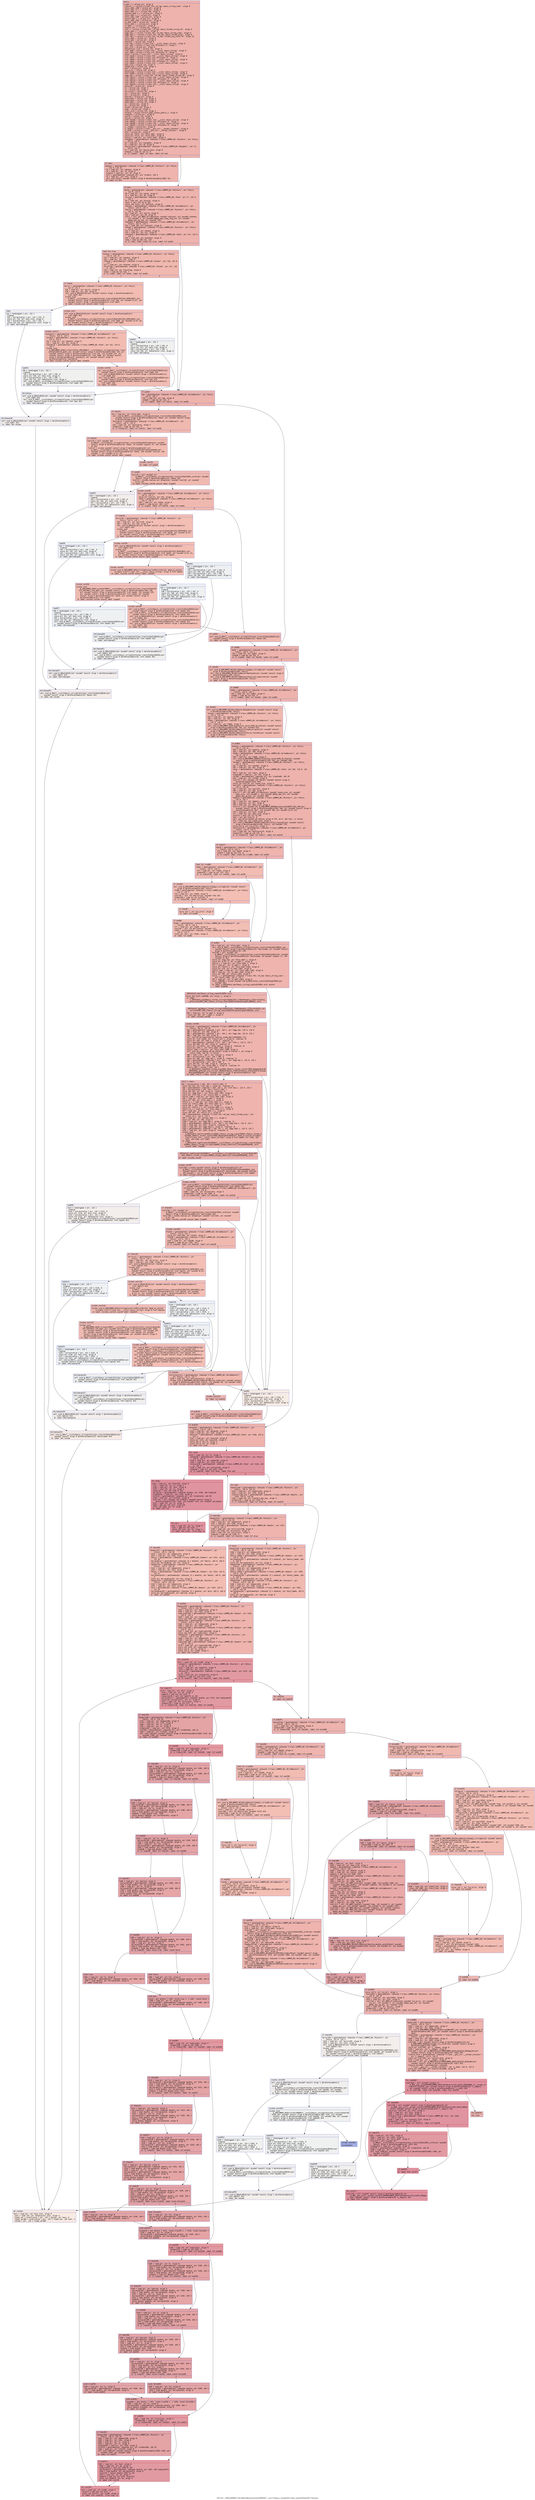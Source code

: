 digraph "CFG for '_ZN9LAMMPS_NS12WriteRestart5writeERKNSt7__cxx1112basic_stringIcSt11char_traitsIcESaIcEEE' function" {
	label="CFG for '_ZN9LAMMPS_NS12WriteRestart5writeERKNSt7__cxx1112basic_stringIcSt11char_traitsIcESaIcEEE' function";

	Node0x557ad5c369c0 [shape=record,color="#3d50c3ff", style=filled, fillcolor="#d6524470" fontname="Courier",label="{entry:\l|  %.addr.i = alloca ptr, align 8\l  %retval.i = alloca %\"class.fmt::v9_lmp::basic_string_view\", align 8\l  %this.addr.i389 = alloca ptr, align 8\l  %this.addr.i2.i = alloca ptr, align 8\l  %desc.addr.i.i = alloca i64, align 8\l  %values.addr.i.i = alloca ptr, align 8\l  %this.addr.i.i = alloca ptr, align 8\l  %this.addr.i387 = alloca ptr, align 8\l  %store.addr.i = alloca ptr, align 8\l  %this.addr.i382 = alloca ptr, align 8\l  %s.addr.i383 = alloca ptr, align 8\l  %this.addr.i = alloca ptr, align 8\l  %s.addr.i = alloca ptr, align 8\l  %result.ptr.i = alloca ptr, align 8\l  %fmt.i = alloca %\"class.fmt::v9_lmp::basic_format_string.54\", align 8\l  %args.addr.i = alloca ptr, align 8\l  %agg.tmp.i = alloca %\"class.fmt::v9_lmp::basic_string_view\", align 8\l  %agg.tmp1.i = alloca %\"class.fmt::v9_lmp::basic_format_args\", align 8\l  %ref.tmp.i = alloca %\"class.fmt::v9_lmp::format_arg_store.76\", align 16\l  %this.addr = alloca ptr, align 8\l  %file.addr = alloca ptr, align 8\l  %nblocal = alloca i64, align 8\l  %ref.tmp = alloca %\"class.std::__cxx11::basic_string\", align 8\l  %ref.tmp7 = alloca %\"class.std::allocator.4\", align 1\l  %exn.slot = alloca ptr, align 8\l  %ehselector.slot = alloca i32, align 4\l  %ref.tmp8 = alloca %\"class.std::__cxx11::basic_string\", align 8\l  %ref.tmp9 = alloca %\"class.std::allocator.4\", align 1\l  %base = alloca %\"class.std::__cxx11::basic_string\", align 8\l  %ref.tmp36 = alloca %\"class.std::__cxx11::basic_string\", align 8\l  %ref.tmp37 = alloca %\"class.std::allocator.4\", align 1\l  %ref.tmp40 = alloca %\"class.std::__cxx11::basic_string\", align 8\l  %ref.tmp41 = alloca %\"class.std::allocator.4\", align 1\l  %ref.tmp44 = alloca %\"class.std::__cxx11::basic_string\", align 8\l  %max_size = alloca i32, align 4\l  %send_size = alloca i32, align 4\l  %buf = alloca ptr, align 8\l  %io_error = alloca i32, align 4\l  %multiname = alloca %\"class.std::__cxx11::basic_string\", align 8\l  %ref.tmp94 = alloca %\"class.std::__cxx11::basic_string\", align 8\l  %agg.tmp = alloca %\"class.fmt::v9_lmp::basic_format_string.54\", align 8\l  %ref.tmp112 = alloca %\"class.std::__cxx11::basic_string\", align 8\l  %ref.tmp113 = alloca %\"class.std::allocator.4\", align 1\l  %ref.tmp116 = alloca %\"class.std::__cxx11::basic_string\", align 8\l  %ref.tmp117 = alloca %\"class.std::allocator.4\", align 1\l  %ref.tmp120 = alloca %\"class.std::__cxx11::basic_string\", align 8\l  %avec135 = alloca ptr, align 8\l  %n = alloca i32, align 4\l  %i = alloca i32, align 4\l  %triclinic = alloca i32, align 4\l  %lo = alloca ptr, align 8\l  %hi = alloca ptr, align 8\l  %period = alloca ptr, align 8\l  %xperiodic = alloca i32, align 4\l  %yperiodic = alloca i32, align 4\l  %zperiodic = alloca i32, align 4\l  %x = alloca ptr, align 8\l  %m = alloca i32, align 4\l  %i169 = alloca i32, align 4\l  %tmp = alloca i32, align 4\l  %recv_size = alloca i32, align 4\l  %status = alloca %struct.ompi_status_public_t, align 8\l  %request = alloca ptr, align 8\l  %iproc = alloca i32, align 4\l  %io_all = alloca i32, align 4\l  %ref.tmp346 = alloca %\"class.std::__cxx11::basic_string\", align 8\l  %ref.tmp347 = alloca %\"class.std::allocator.4\", align 1\l  %ref.tmp350 = alloca %\"class.std::__cxx11::basic_string\", align 8\l  %ref.tmp351 = alloca %\"class.std::allocator.4\", align 1\l  %__range1 = alloca ptr, align 8\l  %__begin1 = alloca %\"class.__gnu_cxx::__normal_iterator\", align 8\l  %__end1 = alloca %\"class.__gnu_cxx::__normal_iterator\", align 8\l  %fix = alloca ptr, align 8\l  store ptr %this, ptr %this.addr, align 8\l  store ptr %file, ptr %file.addr, align 8\l  %this1 = load ptr, ptr %this.addr, align 8\l  %neighbor = getelementptr inbounds %\"class.LAMMPS_NS::Pointers\", ptr %this1,\l... i32 0, i32 8\l  %0 = load ptr, ptr %neighbor, align 8\l  %1 = load ptr, ptr %0, align 8\l  %build_once = getelementptr inbounds %\"class.LAMMPS_NS::Neighbor\", ptr %1,\l... i32 0, i32 9\l  %2 = load i32, ptr %build_once, align 8\l  %tobool = icmp ne i32 %2, 0\l  br i1 %tobool, label %if.then, label %if.end\l|{<s0>T|<s1>F}}"];
	Node0x557ad5c369c0:s0 -> Node0x557ad5c10eb0[tooltip="entry -> if.then\nProbability 62.50%" ];
	Node0x557ad5c369c0:s1 -> Node0x557ad5c10f20[tooltip="entry -> if.end\nProbability 37.50%" ];
	Node0x557ad5c10eb0 [shape=record,color="#3d50c3ff", style=filled, fillcolor="#d8564670" fontname="Courier",label="{if.then:\l|  %domain = getelementptr inbounds %\"class.LAMMPS_NS::Pointers\", ptr %this1,\l... i32 0, i32 10\l  %3 = load ptr, ptr %domain, align 8\l  %4 = load ptr, ptr %3, align 8\l  %vtable = load ptr, ptr %4, align 8\l  %vfn = getelementptr inbounds ptr, ptr %vtable, i64 6\l  %5 = load ptr, ptr %vfn, align 8\l  call void %5(ptr noundef nonnull align 8 dereferenceable(1200) %4)\l  br label %if.end\l}"];
	Node0x557ad5c10eb0 -> Node0x557ad5c10f20[tooltip="if.then -> if.end\nProbability 100.00%" ];
	Node0x557ad5c10f20 [shape=record,color="#3d50c3ff", style=filled, fillcolor="#d6524470" fontname="Courier",label="{if.end:\l|  %atom = getelementptr inbounds %\"class.LAMMPS_NS::Pointers\", ptr %this1,\l... i32 0, i32 6\l  %6 = load ptr, ptr %atom, align 8\l  %7 = load ptr, ptr %6, align 8\l  %nlocal = getelementptr inbounds %\"class.LAMMPS_NS::Atom\", ptr %7, i32 0,\l... i32 4\l  %8 = load i32, ptr %nlocal, align 8\l  %conv = sext i32 %8 to i64\l  store i64 %conv, ptr %nblocal, align 8\l  %natoms = getelementptr inbounds %\"class.LAMMPS_NS::WriteRestart\", ptr\l... %this1, i32 0, i32 4\l  %world = getelementptr inbounds %\"class.LAMMPS_NS::Pointers\", ptr %this1,\l... i32 0, i32 16\l  %9 = load ptr, ptr %world, align 8\l  %10 = load ptr, ptr %9, align 8\l  %call = call i32 @MPI_Allreduce(ptr noundef %nblocal, ptr noundef %natoms,\l... i32 noundef 1, ptr noundef @ompi_mpi_long_long_int, ptr noundef\l... @ompi_mpi_op_sum, ptr noundef %10)\l  %natoms2 = getelementptr inbounds %\"class.LAMMPS_NS::WriteRestart\", ptr\l... %this1, i32 0, i32 4\l  %11 = load i64, ptr %natoms2, align 8\l  %atom3 = getelementptr inbounds %\"class.LAMMPS_NS::Pointers\", ptr %this1,\l... i32 0, i32 6\l  %12 = load ptr, ptr %atom3, align 8\l  %13 = load ptr, ptr %12, align 8\l  %natoms4 = getelementptr inbounds %\"class.LAMMPS_NS::Atom\", ptr %13, i32 0,\l... i32 3\l  %14 = load i64, ptr %natoms4, align 8\l  %cmp = icmp ne i64 %11, %14\l  br i1 %cmp, label %land.lhs.true, label %if.end19\l|{<s0>T|<s1>F}}"];
	Node0x557ad5c10f20:s0 -> Node0x557ad5c12390[tooltip="if.end -> land.lhs.true\nProbability 50.00%" ];
	Node0x557ad5c10f20:s1 -> Node0x557ad5c123e0[tooltip="if.end -> if.end19\nProbability 50.00%" ];
	Node0x557ad5c12390 [shape=record,color="#3d50c3ff", style=filled, fillcolor="#dc5d4a70" fontname="Courier",label="{land.lhs.true:\l|  %output = getelementptr inbounds %\"class.LAMMPS_NS::Pointers\", ptr %this1,\l... i32 0, i32 14\l  %15 = load ptr, ptr %output, align 8\l  %16 = load ptr, ptr %15, align 8\l  %thermo = getelementptr inbounds %\"class.LAMMPS_NS::Output\", ptr %16, i32 0,\l... i32 7\l  %17 = load ptr, ptr %thermo, align 8\l  %lostflag = getelementptr inbounds %\"class.LAMMPS_NS::Thermo\", ptr %17, i32\l... 0, i32 4\l  %18 = load i32, ptr %lostflag, align 8\l  %cmp5 = icmp eq i32 %18, 2\l  br i1 %cmp5, label %if.then6, label %if.end19\l|{<s0>T|<s1>F}}"];
	Node0x557ad5c12390:s0 -> Node0x557ad5c13890[tooltip="land.lhs.true -> if.then6\nProbability 50.00%" ];
	Node0x557ad5c12390:s1 -> Node0x557ad5c123e0[tooltip="land.lhs.true -> if.end19\nProbability 50.00%" ];
	Node0x557ad5c13890 [shape=record,color="#3d50c3ff", style=filled, fillcolor="#e1675170" fontname="Courier",label="{if.then6:\l|  %error = getelementptr inbounds %\"class.LAMMPS_NS::Pointers\", ptr %this1,\l... i32 0, i32 3\l  %19 = load ptr, ptr %error, align 8\l  %20 = load ptr, ptr %19, align 8\l  call void @_ZNSaIcEC1Ev(ptr noundef nonnull align 1 dereferenceable(1)\l... %ref.tmp7) #13\l  invoke void\l... @_ZNSt7__cxx1112basic_stringIcSt11char_traitsIcESaIcEEC2IS3_EEPKcRKS3_(ptr\l... noundef nonnull align 8 dereferenceable(32) %ref.tmp, ptr noundef @.str, ptr\l... noundef nonnull align 1 dereferenceable(1) %ref.tmp7)\l          to label %invoke.cont unwind label %lpad\l}"];
	Node0x557ad5c13890 -> Node0x557ad5c13d20[tooltip="if.then6 -> invoke.cont\nProbability 100.00%" ];
	Node0x557ad5c13890 -> Node0x557ad5c13da0[tooltip="if.then6 -> lpad\nProbability 0.00%" ];
	Node0x557ad5c13d20 [shape=record,color="#3d50c3ff", style=filled, fillcolor="#e1675170" fontname="Courier",label="{invoke.cont:\l|  call void @_ZNSaIcEC1Ev(ptr noundef nonnull align 1 dereferenceable(1)\l... %ref.tmp9) #13\l  invoke void\l... @_ZNSt7__cxx1112basic_stringIcSt11char_traitsIcESaIcEEC2IS3_EEPKcRKS3_(ptr\l... noundef nonnull align 8 dereferenceable(32) %ref.tmp8, ptr noundef @.str.18,\l... ptr noundef nonnull align 1 dereferenceable(1) %ref.tmp9)\l          to label %invoke.cont11 unwind label %lpad10\l}"];
	Node0x557ad5c13d20 -> Node0x557ad5c418c0[tooltip="invoke.cont -> invoke.cont11\nProbability 100.00%" ];
	Node0x557ad5c13d20 -> Node0x557ad5c41910[tooltip="invoke.cont -> lpad10\nProbability 0.00%" ];
	Node0x557ad5c418c0 [shape=record,color="#3d50c3ff", style=filled, fillcolor="#e1675170" fontname="Courier",label="{invoke.cont11:\l|  %natoms12 = getelementptr inbounds %\"class.LAMMPS_NS::WriteRestart\", ptr\l... %this1, i32 0, i32 4\l  %atom13 = getelementptr inbounds %\"class.LAMMPS_NS::Pointers\", ptr %this1,\l... i32 0, i32 6\l  %21 = load ptr, ptr %atom13, align 8\l  %22 = load ptr, ptr %21, align 8\l  %natoms14 = getelementptr inbounds %\"class.LAMMPS_NS::Atom\", ptr %22, i32 0,\l... i32 3\l  invoke void\l... @_ZN9LAMMPS_NS5Error3allIJRlS2_EEEvRKNSt7__cxx1112basic_stringIcSt11char_trait\l...sIcESaIcEEEiSA_DpOT_(ptr noundef nonnull align 8 dereferenceable(196) %20, ptr\l... noundef nonnull align 8 dereferenceable(32) %ref.tmp, i32 noundef 224, ptr\l... noundef nonnull align 8 dereferenceable(32) %ref.tmp8, ptr noundef nonnull\l... align 8 dereferenceable(8) %natoms12, ptr noundef nonnull align 8\l... dereferenceable(8) %natoms14)\l          to label %invoke.cont16 unwind label %lpad15\l}"];
	Node0x557ad5c418c0 -> Node0x557ad5c13f50[tooltip="invoke.cont11 -> invoke.cont16\nProbability 100.00%" ];
	Node0x557ad5c418c0 -> Node0x557ad5c41f80[tooltip="invoke.cont11 -> lpad15\nProbability 0.00%" ];
	Node0x557ad5c13f50 [shape=record,color="#3d50c3ff", style=filled, fillcolor="#e1675170" fontname="Courier",label="{invoke.cont16:\l|  call void @_ZNSt7__cxx1112basic_stringIcSt11char_traitsIcESaIcEED1Ev(ptr\l... noundef nonnull align 8 dereferenceable(32) %ref.tmp8) #13\l  call void @_ZNSaIcED1Ev(ptr noundef nonnull align 1 dereferenceable(1)\l... %ref.tmp9) #13\l  call void @_ZNSt7__cxx1112basic_stringIcSt11char_traitsIcESaIcEED1Ev(ptr\l... noundef nonnull align 8 dereferenceable(32) %ref.tmp) #13\l  call void @_ZNSaIcED1Ev(ptr noundef nonnull align 1 dereferenceable(1)\l... %ref.tmp7) #13\l  br label %if.end19\l}"];
	Node0x557ad5c13f50 -> Node0x557ad5c123e0[tooltip="invoke.cont16 -> if.end19\nProbability 100.00%" ];
	Node0x557ad5c13da0 [shape=record,color="#3d50c3ff", style=filled, fillcolor="#dedcdb70" fontname="Courier",label="{lpad:\l|  %23 = landingpad \{ ptr, i32 \}\l          cleanup\l  %24 = extractvalue \{ ptr, i32 \} %23, 0\l  store ptr %24, ptr %exn.slot, align 8\l  %25 = extractvalue \{ ptr, i32 \} %23, 1\l  store i32 %25, ptr %ehselector.slot, align 4\l  br label %ehcleanup18\l}"];
	Node0x557ad5c13da0 -> Node0x557ad5c429e0[tooltip="lpad -> ehcleanup18\nProbability 100.00%" ];
	Node0x557ad5c41910 [shape=record,color="#3d50c3ff", style=filled, fillcolor="#dedcdb70" fontname="Courier",label="{lpad10:\l|  %26 = landingpad \{ ptr, i32 \}\l          cleanup\l  %27 = extractvalue \{ ptr, i32 \} %26, 0\l  store ptr %27, ptr %exn.slot, align 8\l  %28 = extractvalue \{ ptr, i32 \} %26, 1\l  store i32 %28, ptr %ehselector.slot, align 4\l  br label %ehcleanup\l}"];
	Node0x557ad5c41910 -> Node0x557ad5c42d50[tooltip="lpad10 -> ehcleanup\nProbability 100.00%" ];
	Node0x557ad5c41f80 [shape=record,color="#3d50c3ff", style=filled, fillcolor="#dedcdb70" fontname="Courier",label="{lpad15:\l|  %29 = landingpad \{ ptr, i32 \}\l          cleanup\l  %30 = extractvalue \{ ptr, i32 \} %29, 0\l  store ptr %30, ptr %exn.slot, align 8\l  %31 = extractvalue \{ ptr, i32 \} %29, 1\l  store i32 %31, ptr %ehselector.slot, align 4\l  call void @_ZNSt7__cxx1112basic_stringIcSt11char_traitsIcESaIcEED1Ev(ptr\l... noundef nonnull align 8 dereferenceable(32) %ref.tmp8) #13\l  br label %ehcleanup\l}"];
	Node0x557ad5c41f80 -> Node0x557ad5c42d50[tooltip="lpad15 -> ehcleanup\nProbability 100.00%" ];
	Node0x557ad5c42d50 [shape=record,color="#3d50c3ff", style=filled, fillcolor="#e0dbd870" fontname="Courier",label="{ehcleanup:\l|  call void @_ZNSaIcED1Ev(ptr noundef nonnull align 1 dereferenceable(1)\l... %ref.tmp9) #13\l  call void @_ZNSt7__cxx1112basic_stringIcSt11char_traitsIcESaIcEED1Ev(ptr\l... noundef nonnull align 8 dereferenceable(32) %ref.tmp) #13\l  br label %ehcleanup18\l}"];
	Node0x557ad5c42d50 -> Node0x557ad5c429e0[tooltip="ehcleanup -> ehcleanup18\nProbability 100.00%" ];
	Node0x557ad5c429e0 [shape=record,color="#3d50c3ff", style=filled, fillcolor="#e3d9d370" fontname="Courier",label="{ehcleanup18:\l|  call void @_ZNSaIcED1Ev(ptr noundef nonnull align 1 dereferenceable(1)\l... %ref.tmp7) #13\l  br label %eh.resume\l}"];
	Node0x557ad5c429e0 -> Node0x557ad5c43660[tooltip="ehcleanup18 -> eh.resume\nProbability 100.00%" ];
	Node0x557ad5c123e0 [shape=record,color="#3d50c3ff", style=filled, fillcolor="#d6524470" fontname="Courier",label="{if.end19:\l|  %me = getelementptr inbounds %\"class.LAMMPS_NS::WriteRestart\", ptr %this1,\l... i32 0, i32 1\l  %32 = load i32, ptr %me, align 8\l  %cmp20 = icmp eq i32 %32, 0\l  br i1 %cmp20, label %if.then21, label %if.end56\l|{<s0>T|<s1>F}}"];
	Node0x557ad5c123e0:s0 -> Node0x557ad5c43910[tooltip="if.end19 -> if.then21\nProbability 37.50%" ];
	Node0x557ad5c123e0:s1 -> Node0x557ad5c43990[tooltip="if.end19 -> if.end56\nProbability 62.50%" ];
	Node0x557ad5c43910 [shape=record,color="#3d50c3ff", style=filled, fillcolor="#de614d70" fontname="Courier",label="{if.then21:\l|  %33 = load ptr, ptr %file.addr, align 8\l  call void @_ZNSt7__cxx1112basic_stringIcSt11char_traitsIcESaIcEEC1ERKS4_(ptr\l... noundef nonnull align 8 dereferenceable(32) %base, ptr noundef nonnull align\l... 8 dereferenceable(32) %33)\l  %multiproc = getelementptr inbounds %\"class.LAMMPS_NS::WriteRestart\", ptr\l... %this1, i32 0, i32 6\l  %34 = load i32, ptr %multiproc, align 4\l  %tobool22 = icmp ne i32 %34, 0\l  br i1 %tobool22, label %if.then23, label %if.end28\l|{<s0>T|<s1>F}}"];
	Node0x557ad5c43910:s0 -> Node0x557ad5c43b40[tooltip="if.then21 -> if.then23\nProbability 62.50%" ];
	Node0x557ad5c43910:s1 -> Node0x557ad5c44070[tooltip="if.then21 -> if.end28\nProbability 37.50%" ];
	Node0x557ad5c43b40 [shape=record,color="#3d50c3ff", style=filled, fillcolor="#e1675170" fontname="Courier",label="{if.then23:\l|  %call24 = call noundef i64\l... @_ZNKSt7__cxx1112basic_stringIcSt11char_traitsIcESaIcEE4findEcm(ptr noundef\l... nonnull align 8 dereferenceable(32) %base, i8 noundef signext 37, i64 noundef\l... 0) #13\l  %call27 = invoke noundef nonnull align 8 dereferenceable(32) ptr\l... @_ZNSt7__cxx1112basic_stringIcSt11char_traitsIcESaIcEE7replaceEmmPKc(ptr\l... noundef nonnull align 8 dereferenceable(32) %base, i64 noundef %call24, i64\l... noundef 1, ptr noundef @.str.19)\l          to label %invoke.cont26 unwind label %lpad25\l}"];
	Node0x557ad5c43b40 -> Node0x557ad5c44320[tooltip="if.then23 -> invoke.cont26\nProbability 100.00%" ];
	Node0x557ad5c43b40 -> Node0x557ad5c44370[tooltip="if.then23 -> lpad25\nProbability 0.00%" ];
	Node0x557ad5c44320 [shape=record,color="#3d50c3ff", style=filled, fillcolor="#e1675170" fontname="Courier",label="{invoke.cont26:\l|  br label %if.end28\l}"];
	Node0x557ad5c44320 -> Node0x557ad5c44070[tooltip="invoke.cont26 -> if.end28\nProbability 100.00%" ];
	Node0x557ad5c44370 [shape=record,color="#3d50c3ff", style=filled, fillcolor="#e3d9d370" fontname="Courier",label="{lpad25:\l|  %35 = landingpad \{ ptr, i32 \}\l          cleanup\l  %36 = extractvalue \{ ptr, i32 \} %35, 0\l  store ptr %36, ptr %exn.slot, align 8\l  %37 = extractvalue \{ ptr, i32 \} %35, 1\l  store i32 %37, ptr %ehselector.slot, align 4\l  br label %ehcleanup55\l}"];
	Node0x557ad5c44370 -> Node0x557ad5c44200[tooltip="lpad25 -> ehcleanup55\nProbability 100.00%" ];
	Node0x557ad5c44070 [shape=record,color="#3d50c3ff", style=filled, fillcolor="#de614d70" fontname="Courier",label="{if.end28:\l|  %call29 = call noundef ptr\l... @_ZNKSt7__cxx1112basic_stringIcSt11char_traitsIcESaIcEE5c_strEv(ptr noundef\l... nonnull align 8 dereferenceable(32) %base) #13\l  %call31 = invoke noalias ptr @fopen(ptr noundef %call29, ptr noundef\l... @.str.20)\l          to label %invoke.cont30 unwind label %lpad25\l}"];
	Node0x557ad5c44070 -> Node0x557ad5c44a90[tooltip="if.end28 -> invoke.cont30\nProbability 100.00%" ];
	Node0x557ad5c44070 -> Node0x557ad5c44370[tooltip="if.end28 -> lpad25\nProbability 0.00%" ];
	Node0x557ad5c44a90 [shape=record,color="#3d50c3ff", style=filled, fillcolor="#de614d70" fontname="Courier",label="{invoke.cont30:\l|  %fp = getelementptr inbounds %\"class.LAMMPS_NS::WriteRestart\", ptr %this1,\l... i32 0, i32 3\l  store ptr %call31, ptr %fp, align 8\l  %fp32 = getelementptr inbounds %\"class.LAMMPS_NS::WriteRestart\", ptr %this1,\l... i32 0, i32 3\l  %38 = load ptr, ptr %fp32, align 8\l  %cmp33 = icmp eq ptr %38, null\l  br i1 %cmp33, label %if.then34, label %if.end54\l|{<s0>T|<s1>F}}"];
	Node0x557ad5c44a90:s0 -> Node0x557ad5c453a0[tooltip="invoke.cont30 -> if.then34\nProbability 37.50%" ];
	Node0x557ad5c44a90:s1 -> Node0x557ad5c45420[tooltip="invoke.cont30 -> if.end54\nProbability 62.50%" ];
	Node0x557ad5c453a0 [shape=record,color="#3d50c3ff", style=filled, fillcolor="#e36c5570" fontname="Courier",label="{if.then34:\l|  %error35 = getelementptr inbounds %\"class.LAMMPS_NS::Pointers\", ptr\l... %this1, i32 0, i32 3\l  %39 = load ptr, ptr %error35, align 8\l  %40 = load ptr, ptr %39, align 8\l  call void @_ZNSaIcEC1Ev(ptr noundef nonnull align 1 dereferenceable(1)\l... %ref.tmp37) #13\l  invoke void\l... @_ZNSt7__cxx1112basic_stringIcSt11char_traitsIcESaIcEEC2IS3_EEPKcRKS3_(ptr\l... noundef nonnull align 8 dereferenceable(32) %ref.tmp36, ptr noundef @.str,\l... ptr noundef nonnull align 1 dereferenceable(1) %ref.tmp37)\l          to label %invoke.cont39 unwind label %lpad38\l}"];
	Node0x557ad5c453a0 -> Node0x557ad5c45910[tooltip="if.then34 -> invoke.cont39\nProbability 100.00%" ];
	Node0x557ad5c453a0 -> Node0x557ad5c45990[tooltip="if.then34 -> lpad38\nProbability 0.00%" ];
	Node0x557ad5c45910 [shape=record,color="#3d50c3ff", style=filled, fillcolor="#e36c5570" fontname="Courier",label="{invoke.cont39:\l|  call void @_ZNSaIcEC1Ev(ptr noundef nonnull align 1 dereferenceable(1)\l... %ref.tmp41) #13\l  invoke void\l... @_ZNSt7__cxx1112basic_stringIcSt11char_traitsIcESaIcEEC2IS3_EEPKcRKS3_(ptr\l... noundef nonnull align 8 dereferenceable(32) %ref.tmp40, ptr noundef @.str.21,\l... ptr noundef nonnull align 1 dereferenceable(1) %ref.tmp41)\l          to label %invoke.cont43 unwind label %lpad42\l}"];
	Node0x557ad5c45910 -> Node0x557ad5c45d10[tooltip="invoke.cont39 -> invoke.cont43\nProbability 100.00%" ];
	Node0x557ad5c45910 -> Node0x557ad5c45d60[tooltip="invoke.cont39 -> lpad42\nProbability 0.00%" ];
	Node0x557ad5c45d10 [shape=record,color="#3d50c3ff", style=filled, fillcolor="#e36c5570" fontname="Courier",label="{invoke.cont43:\l|  invoke void @_ZN9LAMMPS_NS5utils11getsyserrorB5cxx11Ev(ptr dead_on_unwind\l... writable sret(%\"class.std::__cxx11::basic_string\") align 8 %ref.tmp44)\l          to label %invoke.cont46 unwind label %lpad45\l}"];
	Node0x557ad5c45d10 -> Node0x557ad5c45cc0[tooltip="invoke.cont43 -> invoke.cont46\nProbability 100.00%" ];
	Node0x557ad5c45d10 -> Node0x557ad5c46030[tooltip="invoke.cont43 -> lpad45\nProbability 0.00%" ];
	Node0x557ad5c45cc0 [shape=record,color="#3d50c3ff", style=filled, fillcolor="#e36c5570" fontname="Courier",label="{invoke.cont46:\l|  invoke void\l... @_ZN9LAMMPS_NS5Error3oneIJRNSt7__cxx1112basic_stringIcSt11char_traitsIcESaIcEE\l...ES7_EEEvRKS7_iSA_DpOT_(ptr noundef nonnull align 8 dereferenceable(196) %40,\l... ptr noundef nonnull align 8 dereferenceable(32) %ref.tmp36, i32 noundef 235,\l... ptr noundef nonnull align 8 dereferenceable(32) %ref.tmp40, ptr noundef\l... nonnull align 8 dereferenceable(32) %base, ptr noundef nonnull align 8\l... dereferenceable(32) %ref.tmp44)\l          to label %invoke.cont48 unwind label %lpad47\l}"];
	Node0x557ad5c45cc0 -> Node0x557ad5c462f0[tooltip="invoke.cont46 -> invoke.cont48\nProbability 100.00%" ];
	Node0x557ad5c45cc0 -> Node0x557ad5c46370[tooltip="invoke.cont46 -> lpad47\nProbability 0.00%" ];
	Node0x557ad5c462f0 [shape=record,color="#3d50c3ff", style=filled, fillcolor="#e36c5570" fontname="Courier",label="{invoke.cont48:\l|  call void @_ZNSt7__cxx1112basic_stringIcSt11char_traitsIcESaIcEED1Ev(ptr\l... noundef nonnull align 8 dereferenceable(32) %ref.tmp44) #13\l  call void @_ZNSt7__cxx1112basic_stringIcSt11char_traitsIcESaIcEED1Ev(ptr\l... noundef nonnull align 8 dereferenceable(32) %ref.tmp40) #13\l  call void @_ZNSaIcED1Ev(ptr noundef nonnull align 1 dereferenceable(1)\l... %ref.tmp41) #13\l  call void @_ZNSt7__cxx1112basic_stringIcSt11char_traitsIcESaIcEED1Ev(ptr\l... noundef nonnull align 8 dereferenceable(32) %ref.tmp36) #13\l  call void @_ZNSaIcED1Ev(ptr noundef nonnull align 1 dereferenceable(1)\l... %ref.tmp37) #13\l  br label %if.end54\l}"];
	Node0x557ad5c462f0 -> Node0x557ad5c45420[tooltip="invoke.cont48 -> if.end54\nProbability 100.00%" ];
	Node0x557ad5c45990 [shape=record,color="#3d50c3ff", style=filled, fillcolor="#d9dce170" fontname="Courier",label="{lpad38:\l|  %41 = landingpad \{ ptr, i32 \}\l          cleanup\l  %42 = extractvalue \{ ptr, i32 \} %41, 0\l  store ptr %42, ptr %exn.slot, align 8\l  %43 = extractvalue \{ ptr, i32 \} %41, 1\l  store i32 %43, ptr %ehselector.slot, align 4\l  br label %ehcleanup53\l}"];
	Node0x557ad5c45990 -> Node0x557ad5c46f40[tooltip="lpad38 -> ehcleanup53\nProbability 100.00%" ];
	Node0x557ad5c45d60 [shape=record,color="#3d50c3ff", style=filled, fillcolor="#d9dce170" fontname="Courier",label="{lpad42:\l|  %44 = landingpad \{ ptr, i32 \}\l          cleanup\l  %45 = extractvalue \{ ptr, i32 \} %44, 0\l  store ptr %45, ptr %exn.slot, align 8\l  %46 = extractvalue \{ ptr, i32 \} %44, 1\l  store i32 %46, ptr %ehselector.slot, align 4\l  br label %ehcleanup51\l}"];
	Node0x557ad5c45d60 -> Node0x557ad5c472b0[tooltip="lpad42 -> ehcleanup51\nProbability 100.00%" ];
	Node0x557ad5c46030 [shape=record,color="#3d50c3ff", style=filled, fillcolor="#d9dce170" fontname="Courier",label="{lpad45:\l|  %47 = landingpad \{ ptr, i32 \}\l          cleanup\l  %48 = extractvalue \{ ptr, i32 \} %47, 0\l  store ptr %48, ptr %exn.slot, align 8\l  %49 = extractvalue \{ ptr, i32 \} %47, 1\l  store i32 %49, ptr %ehselector.slot, align 4\l  br label %ehcleanup50\l}"];
	Node0x557ad5c46030 -> Node0x557ad5c47e90[tooltip="lpad45 -> ehcleanup50\nProbability 100.00%" ];
	Node0x557ad5c46370 [shape=record,color="#3d50c3ff", style=filled, fillcolor="#d9dce170" fontname="Courier",label="{lpad47:\l|  %50 = landingpad \{ ptr, i32 \}\l          cleanup\l  %51 = extractvalue \{ ptr, i32 \} %50, 0\l  store ptr %51, ptr %exn.slot, align 8\l  %52 = extractvalue \{ ptr, i32 \} %50, 1\l  store i32 %52, ptr %ehselector.slot, align 4\l  call void @_ZNSt7__cxx1112basic_stringIcSt11char_traitsIcESaIcEED1Ev(ptr\l... noundef nonnull align 8 dereferenceable(32) %ref.tmp44) #13\l  br label %ehcleanup50\l}"];
	Node0x557ad5c46370 -> Node0x557ad5c47e90[tooltip="lpad47 -> ehcleanup50\nProbability 100.00%" ];
	Node0x557ad5c47e90 [shape=record,color="#3d50c3ff", style=filled, fillcolor="#dedcdb70" fontname="Courier",label="{ehcleanup50:\l|  call void @_ZNSt7__cxx1112basic_stringIcSt11char_traitsIcESaIcEED1Ev(ptr\l... noundef nonnull align 8 dereferenceable(32) %ref.tmp40) #13\l  br label %ehcleanup51\l}"];
	Node0x557ad5c47e90 -> Node0x557ad5c472b0[tooltip="ehcleanup50 -> ehcleanup51\nProbability 100.00%" ];
	Node0x557ad5c472b0 [shape=record,color="#3d50c3ff", style=filled, fillcolor="#e0dbd870" fontname="Courier",label="{ehcleanup51:\l|  call void @_ZNSaIcED1Ev(ptr noundef nonnull align 1 dereferenceable(1)\l... %ref.tmp41) #13\l  call void @_ZNSt7__cxx1112basic_stringIcSt11char_traitsIcESaIcEED1Ev(ptr\l... noundef nonnull align 8 dereferenceable(32) %ref.tmp36) #13\l  br label %ehcleanup53\l}"];
	Node0x557ad5c472b0 -> Node0x557ad5c46f40[tooltip="ehcleanup51 -> ehcleanup53\nProbability 100.00%" ];
	Node0x557ad5c46f40 [shape=record,color="#3d50c3ff", style=filled, fillcolor="#e3d9d370" fontname="Courier",label="{ehcleanup53:\l|  call void @_ZNSaIcED1Ev(ptr noundef nonnull align 1 dereferenceable(1)\l... %ref.tmp37) #13\l  br label %ehcleanup55\l}"];
	Node0x557ad5c46f40 -> Node0x557ad5c44200[tooltip="ehcleanup53 -> ehcleanup55\nProbability 100.00%" ];
	Node0x557ad5c45420 [shape=record,color="#3d50c3ff", style=filled, fillcolor="#de614d70" fontname="Courier",label="{if.end54:\l|  call void @_ZNSt7__cxx1112basic_stringIcSt11char_traitsIcESaIcEED1Ev(ptr\l... noundef nonnull align 8 dereferenceable(32) %base) #13\l  br label %if.end56\l}"];
	Node0x557ad5c45420 -> Node0x557ad5c43990[tooltip="if.end54 -> if.end56\nProbability 100.00%" ];
	Node0x557ad5c44200 [shape=record,color="#3d50c3ff", style=filled, fillcolor="#e8d6cc70" fontname="Courier",label="{ehcleanup55:\l|  call void @_ZNSt7__cxx1112basic_stringIcSt11char_traitsIcESaIcEED1Ev(ptr\l... noundef nonnull align 8 dereferenceable(32) %base) #13\l  br label %eh.resume\l}"];
	Node0x557ad5c44200 -> Node0x557ad5c43660[tooltip="ehcleanup55 -> eh.resume\nProbability 100.00%" ];
	Node0x557ad5c43990 [shape=record,color="#3d50c3ff", style=filled, fillcolor="#d6524470" fontname="Courier",label="{if.end56:\l|  %me57 = getelementptr inbounds %\"class.LAMMPS_NS::WriteRestart\", ptr\l... %this1, i32 0, i32 1\l  %53 = load i32, ptr %me57, align 8\l  %cmp58 = icmp eq i32 %53, 0\l  br i1 %cmp58, label %if.then59, label %if.end60\l|{<s0>T|<s1>F}}"];
	Node0x557ad5c43990:s0 -> Node0x557ad5c48990[tooltip="if.end56 -> if.then59\nProbability 37.50%" ];
	Node0x557ad5c43990:s1 -> Node0x557ad5c48ed0[tooltip="if.end56 -> if.end60\nProbability 62.50%" ];
	Node0x557ad5c48990 [shape=record,color="#3d50c3ff", style=filled, fillcolor="#de614d70" fontname="Courier",label="{if.then59:\l|  call void @_ZN9LAMMPS_NS12WriteRestart12magic_stringEv(ptr noundef nonnull\l... align 8 dereferenceable(256) %this1)\l  call void @_ZN9LAMMPS_NS12WriteRestart6endianEv(ptr noundef nonnull align 8\l... dereferenceable(256) %this1)\l  call void @_ZN9LAMMPS_NS12WriteRestart15version_numericEv(ptr noundef\l... nonnull align 8 dereferenceable(256) %this1)\l  br label %if.end60\l}"];
	Node0x557ad5c48990 -> Node0x557ad5c48ed0[tooltip="if.then59 -> if.end60\nProbability 100.00%" ];
	Node0x557ad5c48ed0 [shape=record,color="#3d50c3ff", style=filled, fillcolor="#d6524470" fontname="Courier",label="{if.end60:\l|  %me61 = getelementptr inbounds %\"class.LAMMPS_NS::WriteRestart\", ptr\l... %this1, i32 0, i32 1\l  %54 = load i32, ptr %me61, align 8\l  %cmp62 = icmp eq i32 %54, 0\l  br i1 %cmp62, label %if.then63, label %if.end65\l|{<s0>T|<s1>F}}"];
	Node0x557ad5c48ed0:s0 -> Node0x557ad5c497b0[tooltip="if.end60 -> if.then63\nProbability 37.50%" ];
	Node0x557ad5c48ed0:s1 -> Node0x557ad5c49800[tooltip="if.end60 -> if.end65\nProbability 62.50%" ];
	Node0x557ad5c497b0 [shape=record,color="#3d50c3ff", style=filled, fillcolor="#de614d70" fontname="Courier",label="{if.then63:\l|  call void @_ZN9LAMMPS_NS12WriteRestart6headerEv(ptr noundef nonnull align\l... 8 dereferenceable(256) %this1)\l  %group = getelementptr inbounds %\"class.LAMMPS_NS::Pointers\", ptr %this1,\l... i32 0, i32 13\l  %55 = load ptr, ptr %group, align 8\l  %56 = load ptr, ptr %55, align 8\l  %fp64 = getelementptr inbounds %\"class.LAMMPS_NS::WriteRestart\", ptr %this1,\l... i32 0, i32 3\l  %57 = load ptr, ptr %fp64, align 8\l  call void @_ZN9LAMMPS_NS5Group13write_restartEP8_IO_FILE(ptr noundef nonnull\l... align 8 dereferenceable(244) %56, ptr noundef %57)\l  call void @_ZN9LAMMPS_NS12WriteRestart11type_arraysEv(ptr noundef nonnull\l... align 8 dereferenceable(256) %this1)\l  call void @_ZN9LAMMPS_NS12WriteRestart12force_fieldsEv(ptr noundef nonnull\l... align 8 dereferenceable(256) %this1)\l  br label %if.end65\l}"];
	Node0x557ad5c497b0 -> Node0x557ad5c49800[tooltip="if.then63 -> if.end65\nProbability 100.00%" ];
	Node0x557ad5c49800 [shape=record,color="#3d50c3ff", style=filled, fillcolor="#d6524470" fontname="Courier",label="{if.end65:\l|  %modify = getelementptr inbounds %\"class.LAMMPS_NS::Pointers\", ptr %this1,\l... i32 0, i32 12\l  %58 = load ptr, ptr %modify, align 8\l  %59 = load ptr, ptr %58, align 8\l  %fp66 = getelementptr inbounds %\"class.LAMMPS_NS::WriteRestart\", ptr %this1,\l... i32 0, i32 3\l  %60 = load ptr, ptr %fp66, align 8\l  call void @_ZN9LAMMPS_NS6Modify13write_restartEP8_IO_FILE(ptr noundef\l... nonnull align 8 dereferenceable(720) %59, ptr noundef %60)\l  %atom67 = getelementptr inbounds %\"class.LAMMPS_NS::Pointers\", ptr %this1,\l... i32 0, i32 6\l  %61 = load ptr, ptr %atom67, align 8\l  %62 = load ptr, ptr %61, align 8\l  %avec = getelementptr inbounds %\"class.LAMMPS_NS::Atom\", ptr %62, i32 0, i32\l... 2\l  %63 = load ptr, ptr %avec, align 8\l  %vtable68 = load ptr, ptr %63, align 8\l  %vfn69 = getelementptr inbounds ptr, ptr %vtable68, i64 29\l  %64 = load ptr, ptr %vfn69, align 8\l  %call70 = call noundef i32 %64(ptr noundef nonnull align 8\l... dereferenceable(2752) %63)\l  store i32 %call70, ptr %send_size, align 4\l  %world71 = getelementptr inbounds %\"class.LAMMPS_NS::Pointers\", ptr %this1,\l... i32 0, i32 16\l  %65 = load ptr, ptr %world71, align 8\l  %66 = load ptr, ptr %65, align 8\l  %call72 = call i32 @MPI_Allreduce(ptr noundef %send_size, ptr noundef\l... %max_size, i32 noundef 1, ptr noundef @ompi_mpi_int, ptr noundef\l... @ompi_mpi_op_max, ptr noundef %66)\l  %memory = getelementptr inbounds %\"class.LAMMPS_NS::Pointers\", ptr %this1,\l... i32 0, i32 2\l  %67 = load ptr, ptr %memory, align 8\l  %68 = load ptr, ptr %67, align 8\l  %69 = load i32, ptr %max_size, align 4\l  %call73 = call noundef ptr @_ZN9LAMMPS_NS6Memory6createIdEEPT_RS3_iPKc(ptr\l... noundef nonnull align 8 dereferenceable(184) %68, ptr noundef nonnull align 8\l... dereferenceable(8) %buf, i32 noundef %69, ptr noundef @.str.22)\l  %70 = load ptr, ptr %buf, align 8\l  %71 = load i32, ptr %max_size, align 4\l  %conv74 = sext i32 %71 to i64\l  %mul = mul i64 %conv74, 8\l  call void @llvm.memset.p0.i64(ptr align 8 %70, i8 0, i64 %mul, i1 false)\l  %72 = load i32, ptr %send_size, align 4\l  call void @_ZN9LAMMPS_NS12WriteRestart11file_layoutEi(ptr noundef nonnull\l... align 8 dereferenceable(256) %this1, i32 noundef %72)\l  store i32 0, ptr %io_error, align 4\l  %multiproc75 = getelementptr inbounds %\"class.LAMMPS_NS::WriteRestart\", ptr\l... %this1, i32 0, i32 6\l  %73 = load i32, ptr %multiproc75, align 4\l  %tobool76 = icmp ne i32 %73, 0\l  br i1 %tobool76, label %if.then77, label %if.end134\l|{<s0>T|<s1>F}}"];
	Node0x557ad5c49800:s0 -> Node0x557ad5c4c4e0[tooltip="if.end65 -> if.then77\nProbability 62.50%" ];
	Node0x557ad5c49800:s1 -> Node0x557ad5c4c5c0[tooltip="if.end65 -> if.end134\nProbability 37.50%" ];
	Node0x557ad5c4c4e0 [shape=record,color="#3d50c3ff", style=filled, fillcolor="#d8564670" fontname="Courier",label="{if.then77:\l|  %me78 = getelementptr inbounds %\"class.LAMMPS_NS::WriteRestart\", ptr\l... %this1, i32 0, i32 1\l  %74 = load i32, ptr %me78, align 8\l  %cmp79 = icmp eq i32 %74, 0\l  br i1 %cmp79, label %land.lhs.true80, label %if.end92\l|{<s0>T|<s1>F}}"];
	Node0x557ad5c4c4e0:s0 -> Node0x557ad5c4c920[tooltip="if.then77 -> land.lhs.true80\nProbability 37.50%" ];
	Node0x557ad5c4c4e0:s1 -> Node0x557ad5c4c9a0[tooltip="if.then77 -> if.end92\nProbability 62.50%" ];
	Node0x557ad5c4c920 [shape=record,color="#3d50c3ff", style=filled, fillcolor="#e1675170" fontname="Courier",label="{land.lhs.true80:\l|  %fp81 = getelementptr inbounds %\"class.LAMMPS_NS::WriteRestart\", ptr\l... %this1, i32 0, i32 3\l  %75 = load ptr, ptr %fp81, align 8\l  %tobool82 = icmp ne ptr %75, null\l  br i1 %tobool82, label %if.then83, label %if.end92\l|{<s0>T|<s1>F}}"];
	Node0x557ad5c4c920:s0 -> Node0x557ad5c4cd50[tooltip="land.lhs.true80 -> if.then83\nProbability 62.50%" ];
	Node0x557ad5c4c920:s1 -> Node0x557ad5c4c9a0[tooltip="land.lhs.true80 -> if.end92\nProbability 37.50%" ];
	Node0x557ad5c4cd50 [shape=record,color="#3d50c3ff", style=filled, fillcolor="#e36c5570" fontname="Courier",label="{if.then83:\l|  call void @_ZN9LAMMPS_NS12WriteRestart12magic_stringEv(ptr noundef nonnull\l... align 8 dereferenceable(256) %this1)\l  %fp84 = getelementptr inbounds %\"class.LAMMPS_NS::WriteRestart\", ptr %this1,\l... i32 0, i32 3\l  %76 = load ptr, ptr %fp84, align 8\l  %call85 = call i32 @ferror(ptr noundef %76) #13\l  %tobool86 = icmp ne i32 %call85, 0\l  br i1 %tobool86, label %if.then87, label %if.end88\l|{<s0>T|<s1>F}}"];
	Node0x557ad5c4cd50:s0 -> Node0x557ad5c4d380[tooltip="if.then83 -> if.then87\nProbability 62.50%" ];
	Node0x557ad5c4cd50:s1 -> Node0x557ad5c4d460[tooltip="if.then83 -> if.end88\nProbability 37.50%" ];
	Node0x557ad5c4d380 [shape=record,color="#3d50c3ff", style=filled, fillcolor="#e5705870" fontname="Courier",label="{if.then87:\l|  store i32 1, ptr %io_error, align 4\l  br label %if.end88\l}"];
	Node0x557ad5c4d380 -> Node0x557ad5c4d460[tooltip="if.then87 -> if.end88\nProbability 100.00%" ];
	Node0x557ad5c4d460 [shape=record,color="#3d50c3ff", style=filled, fillcolor="#e36c5570" fontname="Courier",label="{if.end88:\l|  %fp89 = getelementptr inbounds %\"class.LAMMPS_NS::WriteRestart\", ptr\l... %this1, i32 0, i32 3\l  %77 = load ptr, ptr %fp89, align 8\l  %call90 = call i32 @fclose(ptr noundef %77)\l  %fp91 = getelementptr inbounds %\"class.LAMMPS_NS::WriteRestart\", ptr %this1,\l... i32 0, i32 3\l  store ptr null, ptr %fp91, align 8\l  br label %if.end92\l}"];
	Node0x557ad5c4d460 -> Node0x557ad5c4c9a0[tooltip="if.end88 -> if.end92\nProbability 100.00%" ];
	Node0x557ad5c4c9a0 [shape=record,color="#3d50c3ff", style=filled, fillcolor="#d8564670" fontname="Courier",label="{if.end92:\l|  %78 = load ptr, ptr %file.addr, align 8\l  call void @_ZNSt7__cxx1112basic_stringIcSt11char_traitsIcESaIcEEC1ERKS4_(ptr\l... noundef nonnull align 8 dereferenceable(32) %multiname, ptr noundef nonnull\l... align 8 dereferenceable(32) %78)\l  %call93 = call noundef i64\l... @_ZNKSt7__cxx1112basic_stringIcSt11char_traitsIcESaIcEE4findEcm(ptr noundef\l... nonnull align 8 dereferenceable(32) %multiname, i8 noundef signext 37, i64\l... noundef 0) #13\l  store ptr %agg.tmp, ptr %this.addr.i, align 8\l  store ptr @.str.3, ptr %s.addr.i, align 8\l  %this1.i = load ptr, ptr %this.addr.i, align 8\l  %79 = load ptr, ptr %s.addr.i, align 8\l  store ptr %this1.i, ptr %this.addr.i382, align 8\l  store ptr %79, ptr %s.addr.i383, align 8\l  %this1.i384 = load ptr, ptr %this.addr.i382, align 8\l  %80 = load ptr, ptr %s.addr.i383, align 8\l  store ptr %80, ptr %this1.i384, align 8\l  %size_.i = getelementptr inbounds %\"class.fmt::v9_lmp::basic_string_view\",\l... ptr %this1.i384, i32 0, i32 1\l  %81 = load ptr, ptr %s.addr.i383, align 8\l  %call.i385386 = invoke noundef i64 @_ZNSt11char_traitsIcE6lengthEPKc(ptr\l... noundef %81)\l          to label %_ZN3fmt6v9_lmp17basic_string_viewIcEC2EPKc.exit unwind\l... label %lpad95\l}"];
	Node0x557ad5c4c9a0 -> Node0x557ad5c4dc60[tooltip="if.end92 -> _ZN3fmt6v9_lmp17basic_string_viewIcEC2EPKc.exit\nProbability 100.00%" ];
	Node0x557ad5c4c9a0 -> Node0x557ad5c12730[tooltip="if.end92 -> lpad95\nProbability 0.00%" ];
	Node0x557ad5c4dc60 [shape=record,color="#3d50c3ff", style=filled, fillcolor="#d8564670" fontname="Courier",label="{_ZN3fmt6v9_lmp17basic_string_viewIcEC2EPKc.exit:\l|  store i64 %call.i385386, ptr %size_.i, align 8\l  br label\l... %_ZN3fmt6v9_lmp19basic_format_stringIcJRiEEC2IA3_cTnNSt9enable_ifIXsr3std14is_\l...convertibleIRKT_NS0_17basic_string_viewIcEEEE5valueEiE4typeELi0EEES9_.exit\l}"];
	Node0x557ad5c4dc60 -> Node0x557ad5c12aa0[tooltip="_ZN3fmt6v9_lmp17basic_string_viewIcEC2EPKc.exit -> _ZN3fmt6v9_lmp19basic_format_stringIcJRiEEC2IA3_cTnNSt9enable_ifIXsr3std14is_convertibleIRKT_NS0_17basic_string_viewIcEEEE5valueEiE4typeELi0EEES9_.exit\nProbability 100.00%" ];
	Node0x557ad5c12aa0 [shape=record,color="#3d50c3ff", style=filled, fillcolor="#d8564670" fontname="Courier",label="{_ZN3fmt6v9_lmp19basic_format_stringIcJRiEEC2IA3_cTnNSt9enable_ifIXsr3std14is_con\l...vertibleIRKT_NS0_17basic_string_viewIcEEEE5valueEiE4typeELi0EEES9_.exit:\l|  %82 = load ptr, ptr %s.addr.i, align 8\l  store ptr %82, ptr %.addr.i, align 8\l  br label %invoke.cont96\l}"];
	Node0x557ad5c12aa0 -> Node0x557ad5c12de0[tooltip="_ZN3fmt6v9_lmp19basic_format_stringIcJRiEEC2IA3_cTnNSt9enable_ifIXsr3std14is_convertibleIRKT_NS0_17basic_string_viewIcEEEE5valueEiE4typeELi0EEES9_.exit -> invoke.cont96\nProbability 100.00%" ];
	Node0x557ad5c12de0 [shape=record,color="#3d50c3ff", style=filled, fillcolor="#d8564670" fontname="Courier",label="{invoke.cont96:\l|  %icluster = getelementptr inbounds %\"class.LAMMPS_NS::WriteRestart\", ptr\l... %this1, i32 0, i32 10\l  %83 = getelementptr inbounds \{ ptr, i64 \}, ptr %agg.tmp, i32 0, i32 0\l  %84 = load ptr, ptr %83, align 8\l  %85 = getelementptr inbounds \{ ptr, i64 \}, ptr %agg.tmp, i32 0, i32 1\l  %86 = load i64, ptr %85, align 8\l  call void @llvm.experimental.noalias.scope.decl(metadata !11)\l  store ptr %ref.tmp94, ptr %result.ptr.i, align 8, !noalias !6\l  store ptr %84, ptr %fmt.i, align 8, !noalias !6\l  %87 = getelementptr inbounds \{ ptr, i64 \}, ptr %fmt.i, i32 0, i32 1\l  store i64 %86, ptr %87, align 8, !noalias !6\l  store ptr %icluster, ptr %args.addr.i, align 8, !noalias !6\l  store ptr %fmt.i, ptr %this.addr.i389, align 8\l  %this1.i390 = load ptr, ptr %this.addr.i389, align 8\l  call void @llvm.memcpy.p0.p0.i64(ptr align 8 %retval.i, ptr align 8\l... %this1.i390, i64 16, i1 false)\l  %88 = load \{ ptr, i64 \}, ptr %retval.i, align 8\l  %89 = extractvalue \{ ptr, i64 \} %88, 0\l  store ptr %89, ptr %agg.tmp.i, align 8, !noalias !6\l  %90 = getelementptr inbounds \{ ptr, i64 \}, ptr %agg.tmp.i, i32 0, i32 1\l  %91 = extractvalue \{ ptr, i64 \} %88, 1\l  store i64 %91, ptr %90, align 8, !noalias !6\l  %92 = load ptr, ptr %args.addr.i, align 8, !noalias !6\l  %call2.i381 = invoke \{ i64, i64 \}\l... @_ZN3fmt6v9_lmp16make_format_argsINS0_20basic_format_contextINS0_8appenderEcEE\l...JRiEEENS0_16format_arg_storeIT_JDpNSt9remove_cvINSt16remove_referenceIT0_E4type\l...EE4typeEEEEDpOSA_(ptr noundef nonnull align 4 dereferenceable(4) %92)\l          to label %call2.i.noexc unwind label %lpad95\l}"];
	Node0x557ad5c12de0 -> Node0x557ad5c50fc0[tooltip="invoke.cont96 -> call2.i.noexc\nProbability 100.00%" ];
	Node0x557ad5c12de0 -> Node0x557ad5c12730[tooltip="invoke.cont96 -> lpad95\nProbability 0.00%" ];
	Node0x557ad5c50fc0 [shape=record,color="#3d50c3ff", style=filled, fillcolor="#d8564670" fontname="Courier",label="{call2.i.noexc:\l|  %93 = extractvalue \{ i64, i64 \} %call2.i381, 0\l  store i64 %93, ptr %ref.tmp.i, align 16, !noalias !6\l  %94 = getelementptr inbounds \{ i64, i64 \}, ptr %ref.tmp.i, i32 0, i32 1\l  %95 = extractvalue \{ i64, i64 \} %call2.i381, 1\l  store i64 %95, ptr %94, align 8, !noalias !6\l  store ptr %agg.tmp1.i, ptr %this.addr.i387, align 8\l  store ptr %ref.tmp.i, ptr %store.addr.i, align 8\l  %this1.i388 = load ptr, ptr %this.addr.i387, align 8\l  %96 = load ptr, ptr %store.addr.i, align 8\l  store ptr %96, ptr %this.addr.i.i, align 8\l  %this1.i.i = load ptr, ptr %this.addr.i.i, align 8\l  store ptr %this1.i388, ptr %this.addr.i2.i, align 8\l  store i64 1, ptr %desc.addr.i.i, align 8\l  store ptr %this1.i.i, ptr %values.addr.i.i, align 8\l  %this1.i3.i = load ptr, ptr %this.addr.i2.i, align 8\l  %97 = load i64, ptr %desc.addr.i.i, align 8\l  store i64 %97, ptr %this1.i3.i, align 8\l  %98 = getelementptr inbounds %\"class.fmt::v9_lmp::basic_format_args\", ptr\l... %this1.i3.i, i32 0, i32 1\l  %99 = load ptr, ptr %values.addr.i.i, align 8\l  store ptr %99, ptr %98, align 8\l  %100 = load ptr, ptr %agg.tmp.i, align 8, !noalias !6\l  %101 = getelementptr inbounds \{ ptr, i64 \}, ptr %agg.tmp.i, i32 0, i32 1\l  %102 = load i64, ptr %101, align 8, !noalias !6\l  %103 = load i64, ptr %agg.tmp1.i, align 8, !noalias !6\l  %104 = getelementptr inbounds \{ i64, ptr \}, ptr %agg.tmp1.i, i32 0, i32 1\l  %105 = load ptr, ptr %104, align 8, !noalias !6\l  invoke void\l... @_ZN3fmt6v9_lmp7vformatB5cxx11ENS0_17basic_string_viewIcEENS0_17basic_format_a\l...rgsINS0_20basic_format_contextINS0_8appenderEcEEEE(ptr dead_on_unwind writable\l... sret(%\"class.std::__cxx11::basic_string\") align 8 %ref.tmp94, ptr %100, i64\l... %102, i64 %103, ptr %105)\l          to label\l... %_ZN3fmt6v9_lmp6formatIJRiEEENSt7__cxx1112basic_stringIcSt11char_traitsIcESaIc\l...EEENS0_19basic_format_stringIcJDpNS0_13type_identityIT_E4typeEEEEDpOSB_.exit\l... unwind label %lpad95\l}"];
	Node0x557ad5c50fc0 -> Node0x557ad5c52ad0[tooltip="call2.i.noexc -> _ZN3fmt6v9_lmp6formatIJRiEEENSt7__cxx1112basic_stringIcSt11char_traitsIcESaIcEEENS0_19basic_format_stringIcJDpNS0_13type_identityIT_E4typeEEEEDpOSB_.exit\nProbability 100.00%" ];
	Node0x557ad5c50fc0 -> Node0x557ad5c12730[tooltip="call2.i.noexc -> lpad95\nProbability 0.00%" ];
	Node0x557ad5c52ad0 [shape=record,color="#3d50c3ff", style=filled, fillcolor="#d8564670" fontname="Courier",label="{_ZN3fmt6v9_lmp6formatIJRiEEENSt7__cxx1112basic_stringIcSt11char_traitsIcESaIcEEE\l...NS0_19basic_format_stringIcJDpNS0_13type_identityIT_E4typeEEEEDpOSB_.exit:\l|  br label %invoke.cont97\l}"];
	Node0x557ad5c52ad0 -> Node0x557ad5c52f80[tooltip="_ZN3fmt6v9_lmp6formatIJRiEEENSt7__cxx1112basic_stringIcSt11char_traitsIcESaIcEEENS0_19basic_format_stringIcJDpNS0_13type_identityIT_E4typeEEEEDpOSB_.exit -> invoke.cont97\nProbability 100.00%" ];
	Node0x557ad5c52f80 [shape=record,color="#3d50c3ff", style=filled, fillcolor="#d8564670" fontname="Courier",label="{invoke.cont97:\l|  %call100 = invoke noundef nonnull align 8 dereferenceable(32) ptr\l... @_ZNSt7__cxx1112basic_stringIcSt11char_traitsIcESaIcEE7replaceEmmRKS4_(ptr\l... noundef nonnull align 8 dereferenceable(32) %multiname, i64 noundef %call93,\l... i64 noundef 1, ptr noundef nonnull align 8 dereferenceable(32) %ref.tmp94)\l          to label %invoke.cont99 unwind label %lpad98\l}"];
	Node0x557ad5c52f80 -> Node0x557ad5c53090[tooltip="invoke.cont97 -> invoke.cont99\nProbability 100.00%" ];
	Node0x557ad5c52f80 -> Node0x557ad5c53110[tooltip="invoke.cont97 -> lpad98\nProbability 0.00%" ];
	Node0x557ad5c53090 [shape=record,color="#3d50c3ff", style=filled, fillcolor="#d8564670" fontname="Courier",label="{invoke.cont99:\l|  call void @_ZNSt7__cxx1112basic_stringIcSt11char_traitsIcESaIcEED1Ev(ptr\l... noundef nonnull align 8 dereferenceable(32) %ref.tmp94) #13\l  %filewriter = getelementptr inbounds %\"class.LAMMPS_NS::WriteRestart\", ptr\l... %this1, i32 0, i32 8\l  %106 = load i32, ptr %filewriter, align 4\l  %tobool102 = icmp ne i32 %106, 0\l  br i1 %tobool102, label %if.then103, label %if.end132\l|{<s0>T|<s1>F}}"];
	Node0x557ad5c53090:s0 -> Node0x557ad5c53040[tooltip="invoke.cont99 -> if.then103\nProbability 62.50%" ];
	Node0x557ad5c53090:s1 -> Node0x557ad5c53650[tooltip="invoke.cont99 -> if.end132\nProbability 37.50%" ];
	Node0x557ad5c53040 [shape=record,color="#3d50c3ff", style=filled, fillcolor="#de614d70" fontname="Courier",label="{if.then103:\l|  %call104 = call noundef ptr\l... @_ZNKSt7__cxx1112basic_stringIcSt11char_traitsIcESaIcEE5c_strEv(ptr noundef\l... nonnull align 8 dereferenceable(32) %multiname) #13\l  %call106 = invoke noalias ptr @fopen(ptr noundef %call104, ptr noundef\l... @.str.20)\l          to label %invoke.cont105 unwind label %lpad95\l}"];
	Node0x557ad5c53040 -> Node0x557ad5c53730[tooltip="if.then103 -> invoke.cont105\nProbability 100.00%" ];
	Node0x557ad5c53040 -> Node0x557ad5c12730[tooltip="if.then103 -> lpad95\nProbability 0.00%" ];
	Node0x557ad5c53730 [shape=record,color="#3d50c3ff", style=filled, fillcolor="#de614d70" fontname="Courier",label="{invoke.cont105:\l|  %fp107 = getelementptr inbounds %\"class.LAMMPS_NS::WriteRestart\", ptr\l... %this1, i32 0, i32 3\l  store ptr %call106, ptr %fp107, align 8\l  %fp108 = getelementptr inbounds %\"class.LAMMPS_NS::WriteRestart\", ptr\l... %this1, i32 0, i32 3\l  %107 = load ptr, ptr %fp108, align 8\l  %cmp109 = icmp eq ptr %107, null\l  br i1 %cmp109, label %if.then110, label %if.end130\l|{<s0>T|<s1>F}}"];
	Node0x557ad5c53730:s0 -> Node0x557ad5c53d30[tooltip="invoke.cont105 -> if.then110\nProbability 37.50%" ];
	Node0x557ad5c53730:s1 -> Node0x557ad5c53db0[tooltip="invoke.cont105 -> if.end130\nProbability 62.50%" ];
	Node0x557ad5c53d30 [shape=record,color="#3d50c3ff", style=filled, fillcolor="#e36c5570" fontname="Courier",label="{if.then110:\l|  %error111 = getelementptr inbounds %\"class.LAMMPS_NS::Pointers\", ptr\l... %this1, i32 0, i32 3\l  %108 = load ptr, ptr %error111, align 8\l  %109 = load ptr, ptr %108, align 8\l  call void @_ZNSaIcEC1Ev(ptr noundef nonnull align 1 dereferenceable(1)\l... %ref.tmp113) #13\l  invoke void\l... @_ZNSt7__cxx1112basic_stringIcSt11char_traitsIcESaIcEEC2IS3_EEPKcRKS3_(ptr\l... noundef nonnull align 8 dereferenceable(32) %ref.tmp112, ptr noundef @.str,\l... ptr noundef nonnull align 1 dereferenceable(1) %ref.tmp113)\l          to label %invoke.cont115 unwind label %lpad114\l}"];
	Node0x557ad5c53d30 -> Node0x557ad5c54200[tooltip="if.then110 -> invoke.cont115\nProbability 100.00%" ];
	Node0x557ad5c53d30 -> Node0x557ad5c54280[tooltip="if.then110 -> lpad114\nProbability 0.00%" ];
	Node0x557ad5c54200 [shape=record,color="#3d50c3ff", style=filled, fillcolor="#e36c5570" fontname="Courier",label="{invoke.cont115:\l|  call void @_ZNSaIcEC1Ev(ptr noundef nonnull align 1 dereferenceable(1)\l... %ref.tmp117) #13\l  invoke void\l... @_ZNSt7__cxx1112basic_stringIcSt11char_traitsIcESaIcEEC2IS3_EEPKcRKS3_(ptr\l... noundef nonnull align 8 dereferenceable(32) %ref.tmp116, ptr noundef\l... @.str.21, ptr noundef nonnull align 1 dereferenceable(1) %ref.tmp117)\l          to label %invoke.cont119 unwind label %lpad118\l}"];
	Node0x557ad5c54200 -> Node0x557ad5c54600[tooltip="invoke.cont115 -> invoke.cont119\nProbability 100.00%" ];
	Node0x557ad5c54200 -> Node0x557ad5c54650[tooltip="invoke.cont115 -> lpad118\nProbability 0.00%" ];
	Node0x557ad5c54600 [shape=record,color="#3d50c3ff", style=filled, fillcolor="#e36c5570" fontname="Courier",label="{invoke.cont119:\l|  invoke void @_ZN9LAMMPS_NS5utils11getsyserrorB5cxx11Ev(ptr dead_on_unwind\l... writable sret(%\"class.std::__cxx11::basic_string\") align 8 %ref.tmp120)\l          to label %invoke.cont122 unwind label %lpad121\l}"];
	Node0x557ad5c54600 -> Node0x557ad5c545b0[tooltip="invoke.cont119 -> invoke.cont122\nProbability 100.00%" ];
	Node0x557ad5c54600 -> Node0x557ad5c54920[tooltip="invoke.cont119 -> lpad121\nProbability 0.00%" ];
	Node0x557ad5c545b0 [shape=record,color="#3d50c3ff", style=filled, fillcolor="#e36c5570" fontname="Courier",label="{invoke.cont122:\l|  invoke void\l... @_ZN9LAMMPS_NS5Error3oneIJRNSt7__cxx1112basic_stringIcSt11char_traitsIcESaIcEE\l...ES7_EEEvRKS7_iSA_DpOT_(ptr noundef nonnull align 8 dereferenceable(196) %109,\l... ptr noundef nonnull align 8 dereferenceable(32) %ref.tmp112, i32 noundef 297,\l... ptr noundef nonnull align 8 dereferenceable(32) %ref.tmp116, ptr noundef\l... nonnull align 8 dereferenceable(32) %multiname, ptr noundef nonnull align 8\l... dereferenceable(32) %ref.tmp120)\l          to label %invoke.cont124 unwind label %lpad123\l}"];
	Node0x557ad5c545b0 -> Node0x557ad5c54be0[tooltip="invoke.cont122 -> invoke.cont124\nProbability 100.00%" ];
	Node0x557ad5c545b0 -> Node0x557ad5c54c60[tooltip="invoke.cont122 -> lpad123\nProbability 0.00%" ];
	Node0x557ad5c54be0 [shape=record,color="#3d50c3ff", style=filled, fillcolor="#e36c5570" fontname="Courier",label="{invoke.cont124:\l|  call void @_ZNSt7__cxx1112basic_stringIcSt11char_traitsIcESaIcEED1Ev(ptr\l... noundef nonnull align 8 dereferenceable(32) %ref.tmp120) #13\l  call void @_ZNSt7__cxx1112basic_stringIcSt11char_traitsIcESaIcEED1Ev(ptr\l... noundef nonnull align 8 dereferenceable(32) %ref.tmp116) #13\l  call void @_ZNSaIcED1Ev(ptr noundef nonnull align 1 dereferenceable(1)\l... %ref.tmp117) #13\l  call void @_ZNSt7__cxx1112basic_stringIcSt11char_traitsIcESaIcEED1Ev(ptr\l... noundef nonnull align 8 dereferenceable(32) %ref.tmp112) #13\l  call void @_ZNSaIcED1Ev(ptr noundef nonnull align 1 dereferenceable(1)\l... %ref.tmp113) #13\l  br label %if.end130\l}"];
	Node0x557ad5c54be0 -> Node0x557ad5c53db0[tooltip="invoke.cont124 -> if.end130\nProbability 100.00%" ];
	Node0x557ad5c12730 [shape=record,color="#3d50c3ff", style=filled, fillcolor="#ecd3c570" fontname="Courier",label="{lpad95:\l|  %110 = landingpad \{ ptr, i32 \}\l          cleanup\l  %111 = extractvalue \{ ptr, i32 \} %110, 0\l  store ptr %111, ptr %exn.slot, align 8\l  %112 = extractvalue \{ ptr, i32 \} %110, 1\l  store i32 %112, ptr %ehselector.slot, align 4\l  br label %ehcleanup133\l}"];
	Node0x557ad5c12730 -> Node0x557ad5c55750[tooltip="lpad95 -> ehcleanup133\nProbability 100.00%" ];
	Node0x557ad5c53110 [shape=record,color="#3d50c3ff", style=filled, fillcolor="#e3d9d370" fontname="Courier",label="{lpad98:\l|  %113 = landingpad \{ ptr, i32 \}\l          cleanup\l  %114 = extractvalue \{ ptr, i32 \} %113, 0\l  store ptr %114, ptr %exn.slot, align 8\l  %115 = extractvalue \{ ptr, i32 \} %113, 1\l  store i32 %115, ptr %ehselector.slot, align 4\l  call void @_ZNSt7__cxx1112basic_stringIcSt11char_traitsIcESaIcEED1Ev(ptr\l... noundef nonnull align 8 dereferenceable(32) %ref.tmp94) #13\l  br label %ehcleanup133\l}"];
	Node0x557ad5c53110 -> Node0x557ad5c55750[tooltip="lpad98 -> ehcleanup133\nProbability 100.00%" ];
	Node0x557ad5c54280 [shape=record,color="#3d50c3ff", style=filled, fillcolor="#d9dce170" fontname="Courier",label="{lpad114:\l|  %116 = landingpad \{ ptr, i32 \}\l          cleanup\l  %117 = extractvalue \{ ptr, i32 \} %116, 0\l  store ptr %117, ptr %exn.slot, align 8\l  %118 = extractvalue \{ ptr, i32 \} %116, 1\l  store i32 %118, ptr %ehselector.slot, align 4\l  br label %ehcleanup129\l}"];
	Node0x557ad5c54280 -> Node0x557ad5c55a50[tooltip="lpad114 -> ehcleanup129\nProbability 100.00%" ];
	Node0x557ad5c54650 [shape=record,color="#3d50c3ff", style=filled, fillcolor="#d9dce170" fontname="Courier",label="{lpad118:\l|  %119 = landingpad \{ ptr, i32 \}\l          cleanup\l  %120 = extractvalue \{ ptr, i32 \} %119, 0\l  store ptr %120, ptr %exn.slot, align 8\l  %121 = extractvalue \{ ptr, i32 \} %119, 1\l  store i32 %121, ptr %ehselector.slot, align 4\l  br label %ehcleanup127\l}"];
	Node0x557ad5c54650 -> Node0x557ad5c56220[tooltip="lpad118 -> ehcleanup127\nProbability 100.00%" ];
	Node0x557ad5c54920 [shape=record,color="#3d50c3ff", style=filled, fillcolor="#d9dce170" fontname="Courier",label="{lpad121:\l|  %122 = landingpad \{ ptr, i32 \}\l          cleanup\l  %123 = extractvalue \{ ptr, i32 \} %122, 0\l  store ptr %123, ptr %exn.slot, align 8\l  %124 = extractvalue \{ ptr, i32 \} %122, 1\l  store i32 %124, ptr %ehselector.slot, align 4\l  br label %ehcleanup126\l}"];
	Node0x557ad5c54920 -> Node0x557ad5c565f0[tooltip="lpad121 -> ehcleanup126\nProbability 100.00%" ];
	Node0x557ad5c54c60 [shape=record,color="#3d50c3ff", style=filled, fillcolor="#d9dce170" fontname="Courier",label="{lpad123:\l|  %125 = landingpad \{ ptr, i32 \}\l          cleanup\l  %126 = extractvalue \{ ptr, i32 \} %125, 0\l  store ptr %126, ptr %exn.slot, align 8\l  %127 = extractvalue \{ ptr, i32 \} %125, 1\l  store i32 %127, ptr %ehselector.slot, align 4\l  call void @_ZNSt7__cxx1112basic_stringIcSt11char_traitsIcESaIcEED1Ev(ptr\l... noundef nonnull align 8 dereferenceable(32) %ref.tmp120) #13\l  br label %ehcleanup126\l}"];
	Node0x557ad5c54c60 -> Node0x557ad5c565f0[tooltip="lpad123 -> ehcleanup126\nProbability 100.00%" ];
	Node0x557ad5c565f0 [shape=record,color="#3d50c3ff", style=filled, fillcolor="#dedcdb70" fontname="Courier",label="{ehcleanup126:\l|  call void @_ZNSt7__cxx1112basic_stringIcSt11char_traitsIcESaIcEED1Ev(ptr\l... noundef nonnull align 8 dereferenceable(32) %ref.tmp116) #13\l  br label %ehcleanup127\l}"];
	Node0x557ad5c565f0 -> Node0x557ad5c56220[tooltip="ehcleanup126 -> ehcleanup127\nProbability 100.00%" ];
	Node0x557ad5c56220 [shape=record,color="#3d50c3ff", style=filled, fillcolor="#e0dbd870" fontname="Courier",label="{ehcleanup127:\l|  call void @_ZNSaIcED1Ev(ptr noundef nonnull align 1 dereferenceable(1)\l... %ref.tmp117) #13\l  call void @_ZNSt7__cxx1112basic_stringIcSt11char_traitsIcESaIcEED1Ev(ptr\l... noundef nonnull align 8 dereferenceable(32) %ref.tmp112) #13\l  br label %ehcleanup129\l}"];
	Node0x557ad5c56220 -> Node0x557ad5c55a50[tooltip="ehcleanup127 -> ehcleanup129\nProbability 100.00%" ];
	Node0x557ad5c55a50 [shape=record,color="#3d50c3ff", style=filled, fillcolor="#e3d9d370" fontname="Courier",label="{ehcleanup129:\l|  call void @_ZNSaIcED1Ev(ptr noundef nonnull align 1 dereferenceable(1)\l... %ref.tmp113) #13\l  br label %ehcleanup133\l}"];
	Node0x557ad5c55a50 -> Node0x557ad5c55750[tooltip="ehcleanup129 -> ehcleanup133\nProbability 100.00%" ];
	Node0x557ad5c53db0 [shape=record,color="#3d50c3ff", style=filled, fillcolor="#de614d70" fontname="Courier",label="{if.end130:\l|  %nclusterprocs = getelementptr inbounds %\"class.LAMMPS_NS::WriteRestart\",\l... ptr %this1, i32 0, i32 7\l  %128 = load i32, ptr %nclusterprocs, align 8\l  invoke void @_ZN9LAMMPS_NS12WriteRestart9write_intEii(ptr noundef nonnull\l... align 8 dereferenceable(256) %this1, i32 noundef 46, i32 noundef %128)\l          to label %invoke.cont131 unwind label %lpad95\l}"];
	Node0x557ad5c53db0 -> Node0x557ad5c57260[tooltip="if.end130 -> invoke.cont131\nProbability 100.00%" ];
	Node0x557ad5c53db0 -> Node0x557ad5c12730[tooltip="if.end130 -> lpad95\nProbability 0.00%" ];
	Node0x557ad5c57260 [shape=record,color="#3d50c3ff", style=filled, fillcolor="#de614d70" fontname="Courier",label="{invoke.cont131:\l|  br label %if.end132\l}"];
	Node0x557ad5c57260 -> Node0x557ad5c53650[tooltip="invoke.cont131 -> if.end132\nProbability 100.00%" ];
	Node0x557ad5c53650 [shape=record,color="#3d50c3ff", style=filled, fillcolor="#d8564670" fontname="Courier",label="{if.end132:\l|  call void @_ZNSt7__cxx1112basic_stringIcSt11char_traitsIcESaIcEED1Ev(ptr\l... noundef nonnull align 8 dereferenceable(32) %multiname) #13\l  br label %if.end134\l}"];
	Node0x557ad5c53650 -> Node0x557ad5c4c5c0[tooltip="if.end132 -> if.end134\nProbability 100.00%" ];
	Node0x557ad5c55750 [shape=record,color="#3d50c3ff", style=filled, fillcolor="#eed0c070" fontname="Courier",label="{ehcleanup133:\l|  call void @_ZNSt7__cxx1112basic_stringIcSt11char_traitsIcESaIcEED1Ev(ptr\l... noundef nonnull align 8 dereferenceable(32) %multiname) #13\l  br label %eh.resume\l}"];
	Node0x557ad5c55750 -> Node0x557ad5c43660[tooltip="ehcleanup133 -> eh.resume\nProbability 100.00%" ];
	Node0x557ad5c4c5c0 [shape=record,color="#3d50c3ff", style=filled, fillcolor="#d6524470" fontname="Courier",label="{if.end134:\l|  %atom136 = getelementptr inbounds %\"class.LAMMPS_NS::Pointers\", ptr\l... %this1, i32 0, i32 6\l  %129 = load ptr, ptr %atom136, align 8\l  %130 = load ptr, ptr %129, align 8\l  %avec137 = getelementptr inbounds %\"class.LAMMPS_NS::Atom\", ptr %130, i32 0,\l... i32 2\l  %131 = load ptr, ptr %avec137, align 8\l  store ptr %131, ptr %avec135, align 8\l  store i32 0, ptr %n, align 4\l  store i32 0, ptr %i, align 4\l  br label %for.cond\l}"];
	Node0x557ad5c4c5c0 -> Node0x557ad5c57590[tooltip="if.end134 -> for.cond\nProbability 100.00%" ];
	Node0x557ad5c57590 [shape=record,color="#b70d28ff", style=filled, fillcolor="#b70d2870" fontname="Courier",label="{for.cond:\l|  %132 = load i32, ptr %i, align 4\l  %atom138 = getelementptr inbounds %\"class.LAMMPS_NS::Pointers\", ptr %this1,\l... i32 0, i32 6\l  %133 = load ptr, ptr %atom138, align 8\l  %134 = load ptr, ptr %133, align 8\l  %nlocal139 = getelementptr inbounds %\"class.LAMMPS_NS::Atom\", ptr %134, i32\l... 0, i32 4\l  %135 = load i32, ptr %nlocal139, align 8\l  %cmp140 = icmp slt i32 %132, %135\l  br i1 %cmp140, label %for.body, label %for.end\l|{<s0>T|<s1>F}}"];
	Node0x557ad5c57590:s0 -> Node0x557ad5c582b0[tooltip="for.cond -> for.body\nProbability 96.88%" ];
	Node0x557ad5c57590:s1 -> Node0x557ad5c58330[tooltip="for.cond -> for.end\nProbability 3.12%" ];
	Node0x557ad5c582b0 [shape=record,color="#b70d28ff", style=filled, fillcolor="#b70d2870" fontname="Courier",label="{for.body:\l|  %136 = load ptr, ptr %avec135, align 8\l  %137 = load i32, ptr %i, align 4\l  %138 = load ptr, ptr %buf, align 8\l  %139 = load i32, ptr %n, align 4\l  %idxprom = sext i32 %139 to i64\l  %arrayidx = getelementptr inbounds double, ptr %138, i64 %idxprom\l  %vtable141 = load ptr, ptr %136, align 8\l  %vfn142 = getelementptr inbounds ptr, ptr %vtable141, i64 30\l  %140 = load ptr, ptr %vfn142, align 8\l  %call143 = call noundef i32 %140(ptr noundef nonnull align 8\l... dereferenceable(2752) %136, i32 noundef %137, ptr noundef %arrayidx)\l  %141 = load i32, ptr %n, align 4\l  %add = add nsw i32 %141, %call143\l  store i32 %add, ptr %n, align 4\l  br label %for.inc\l}"];
	Node0x557ad5c582b0 -> Node0x557ad5c58c70[tooltip="for.body -> for.inc\nProbability 100.00%" ];
	Node0x557ad5c58c70 [shape=record,color="#b70d28ff", style=filled, fillcolor="#b70d2870" fontname="Courier",label="{for.inc:\l|  %142 = load i32, ptr %i, align 4\l  %inc = add nsw i32 %142, 1\l  store i32 %inc, ptr %i, align 4\l  br label %for.cond, !llvm.loop !9\l}"];
	Node0x557ad5c58c70 -> Node0x557ad5c57590[tooltip="for.inc -> for.cond\nProbability 100.00%" ];
	Node0x557ad5c58330 [shape=record,color="#3d50c3ff", style=filled, fillcolor="#d6524470" fontname="Courier",label="{for.end:\l|  %modify144 = getelementptr inbounds %\"class.LAMMPS_NS::Pointers\", ptr\l... %this1, i32 0, i32 12\l  %143 = load ptr, ptr %modify144, align 8\l  %144 = load ptr, ptr %143, align 8\l  %restart_pbc_any = getelementptr inbounds %\"class.LAMMPS_NS::Modify\", ptr\l... %144, i32 0, i32 26\l  %145 = load i32, ptr %restart_pbc_any, align 4\l  %tobool145 = icmp ne i32 %145, 0\l  br i1 %tobool145, label %if.then146, label %if.end279\l|{<s0>T|<s1>F}}"];
	Node0x557ad5c58330:s0 -> Node0x557ad5c594c0[tooltip="for.end -> if.then146\nProbability 62.50%" ];
	Node0x557ad5c58330:s1 -> Node0x557ad5c59540[tooltip="for.end -> if.end279\nProbability 37.50%" ];
	Node0x557ad5c594c0 [shape=record,color="#3d50c3ff", style=filled, fillcolor="#d8564670" fontname="Courier",label="{if.then146:\l|  %domain147 = getelementptr inbounds %\"class.LAMMPS_NS::Pointers\", ptr\l... %this1, i32 0, i32 10\l  %146 = load ptr, ptr %domain147, align 8\l  %147 = load ptr, ptr %146, align 8\l  %triclinic148 = getelementptr inbounds %\"class.LAMMPS_NS::Domain\", ptr %147,\l... i32 0, i32 9\l  %148 = load i32, ptr %triclinic148, align 4\l  store i32 %148, ptr %triclinic, align 4\l  %149 = load i32, ptr %triclinic, align 4\l  %cmp149 = icmp eq i32 %149, 0\l  br i1 %cmp149, label %if.then150, label %if.else\l|{<s0>T|<s1>F}}"];
	Node0x557ad5c594c0:s0 -> Node0x557ad5c59ba0[tooltip="if.then146 -> if.then150\nProbability 37.50%" ];
	Node0x557ad5c594c0:s1 -> Node0x557ad5c59c20[tooltip="if.then146 -> if.else\nProbability 62.50%" ];
	Node0x557ad5c59ba0 [shape=record,color="#3d50c3ff", style=filled, fillcolor="#e1675170" fontname="Courier",label="{if.then150:\l|  %domain151 = getelementptr inbounds %\"class.LAMMPS_NS::Pointers\", ptr\l... %this1, i32 0, i32 10\l  %150 = load ptr, ptr %domain151, align 8\l  %151 = load ptr, ptr %150, align 8\l  %boxlo = getelementptr inbounds %\"class.LAMMPS_NS::Domain\", ptr %151, i32 0,\l... i32 20\l  %arraydecay = getelementptr inbounds [3 x double], ptr %boxlo, i64 0, i64 0\l  store ptr %arraydecay, ptr %lo, align 8\l  %domain152 = getelementptr inbounds %\"class.LAMMPS_NS::Pointers\", ptr\l... %this1, i32 0, i32 10\l  %152 = load ptr, ptr %domain152, align 8\l  %153 = load ptr, ptr %152, align 8\l  %boxhi = getelementptr inbounds %\"class.LAMMPS_NS::Domain\", ptr %153, i32 0,\l... i32 21\l  %arraydecay153 = getelementptr inbounds [3 x double], ptr %boxhi, i64 0, i64\l... 0\l  store ptr %arraydecay153, ptr %hi, align 8\l  %domain154 = getelementptr inbounds %\"class.LAMMPS_NS::Pointers\", ptr\l... %this1, i32 0, i32 10\l  %154 = load ptr, ptr %domain154, align 8\l  %155 = load ptr, ptr %154, align 8\l  %prd = getelementptr inbounds %\"class.LAMMPS_NS::Domain\", ptr %155, i32 0,\l... i32 16\l  %arraydecay155 = getelementptr inbounds [3 x double], ptr %prd, i64 0, i64 0\l  store ptr %arraydecay155, ptr %period, align 8\l  br label %if.end162\l}"];
	Node0x557ad5c59ba0 -> Node0x557ad5c5b0d0[tooltip="if.then150 -> if.end162\nProbability 100.00%" ];
	Node0x557ad5c59c20 [shape=record,color="#3d50c3ff", style=filled, fillcolor="#de614d70" fontname="Courier",label="{if.else:\l|  %domain156 = getelementptr inbounds %\"class.LAMMPS_NS::Pointers\", ptr\l... %this1, i32 0, i32 10\l  %156 = load ptr, ptr %domain156, align 8\l  %157 = load ptr, ptr %156, align 8\l  %boxlo_lamda = getelementptr inbounds %\"class.LAMMPS_NS::Domain\", ptr %157,\l... i32 0, i32 22\l  %arraydecay157 = getelementptr inbounds [3 x double], ptr %boxlo_lamda, i64\l... 0, i64 0\l  store ptr %arraydecay157, ptr %lo, align 8\l  %domain158 = getelementptr inbounds %\"class.LAMMPS_NS::Pointers\", ptr\l... %this1, i32 0, i32 10\l  %158 = load ptr, ptr %domain158, align 8\l  %159 = load ptr, ptr %158, align 8\l  %boxhi_lamda = getelementptr inbounds %\"class.LAMMPS_NS::Domain\", ptr %159,\l... i32 0, i32 23\l  %arraydecay159 = getelementptr inbounds [3 x double], ptr %boxhi_lamda, i64\l... 0, i64 0\l  store ptr %arraydecay159, ptr %hi, align 8\l  %domain160 = getelementptr inbounds %\"class.LAMMPS_NS::Pointers\", ptr\l... %this1, i32 0, i32 10\l  %160 = load ptr, ptr %domain160, align 8\l  %161 = load ptr, ptr %160, align 8\l  %prd_lamda = getelementptr inbounds %\"class.LAMMPS_NS::Domain\", ptr %161,\l... i32 0, i32 18\l  %arraydecay161 = getelementptr inbounds [3 x double], ptr %prd_lamda, i64 0,\l... i64 0\l  store ptr %arraydecay161, ptr %period, align 8\l  br label %if.end162\l}"];
	Node0x557ad5c59c20 -> Node0x557ad5c5b0d0[tooltip="if.else -> if.end162\nProbability 100.00%" ];
	Node0x557ad5c5b0d0 [shape=record,color="#3d50c3ff", style=filled, fillcolor="#d8564670" fontname="Courier",label="{if.end162:\l|  %domain163 = getelementptr inbounds %\"class.LAMMPS_NS::Pointers\", ptr\l... %this1, i32 0, i32 10\l  %162 = load ptr, ptr %domain163, align 8\l  %163 = load ptr, ptr %162, align 8\l  %xperiodic164 = getelementptr inbounds %\"class.LAMMPS_NS::Domain\", ptr %163,\l... i32 0, i32 4\l  %164 = load i32, ptr %xperiodic164, align 4\l  store i32 %164, ptr %xperiodic, align 4\l  %domain165 = getelementptr inbounds %\"class.LAMMPS_NS::Pointers\", ptr\l... %this1, i32 0, i32 10\l  %165 = load ptr, ptr %domain165, align 8\l  %166 = load ptr, ptr %165, align 8\l  %yperiodic166 = getelementptr inbounds %\"class.LAMMPS_NS::Domain\", ptr %166,\l... i32 0, i32 5\l  %167 = load i32, ptr %yperiodic166, align 8\l  store i32 %167, ptr %yperiodic, align 4\l  %domain167 = getelementptr inbounds %\"class.LAMMPS_NS::Pointers\", ptr\l... %this1, i32 0, i32 10\l  %168 = load ptr, ptr %domain167, align 8\l  %169 = load ptr, ptr %168, align 8\l  %zperiodic168 = getelementptr inbounds %\"class.LAMMPS_NS::Domain\", ptr %169,\l... i32 0, i32 6\l  %170 = load i32, ptr %zperiodic168, align 4\l  store i32 %170, ptr %zperiodic, align 4\l  store i32 0, ptr %m, align 4\l  store i32 0, ptr %i169, align 4\l  br label %for.cond170\l}"];
	Node0x557ad5c5b0d0 -> Node0x557ad5c5cd50[tooltip="if.end162 -> for.cond170\nProbability 100.00%" ];
	Node0x557ad5c5cd50 [shape=record,color="#b70d28ff", style=filled, fillcolor="#bb1b2c70" fontname="Courier",label="{for.cond170:\l|  %171 = load i32, ptr %i169, align 4\l  %atom171 = getelementptr inbounds %\"class.LAMMPS_NS::Pointers\", ptr %this1,\l... i32 0, i32 6\l  %172 = load ptr, ptr %atom171, align 8\l  %173 = load ptr, ptr %172, align 8\l  %nlocal172 = getelementptr inbounds %\"class.LAMMPS_NS::Atom\", ptr %173, i32\l... 0, i32 4\l  %174 = load i32, ptr %nlocal172, align 8\l  %cmp173 = icmp slt i32 %171, %174\l  br i1 %cmp173, label %for.body174, label %for.end278\l|{<s0>T|<s1>F}}"];
	Node0x557ad5c5cd50:s0 -> Node0x557ad5c5d2c0[tooltip="for.cond170 -> for.body174\nProbability 96.88%" ];
	Node0x557ad5c5cd50:s1 -> Node0x557ad5c5d340[tooltip="for.cond170 -> for.end278\nProbability 3.12%" ];
	Node0x557ad5c5d2c0 [shape=record,color="#b70d28ff", style=filled, fillcolor="#bb1b2c70" fontname="Courier",label="{for.body174:\l|  %175 = load ptr, ptr %buf, align 8\l  %176 = load i32, ptr %m, align 4\l  %add175 = add nsw i32 %176, 1\l  %idxprom176 = sext i32 %add175 to i64\l  %arrayidx177 = getelementptr inbounds double, ptr %175, i64 %idxprom176\l  store ptr %arrayidx177, ptr %x, align 8\l  %177 = load i32, ptr %triclinic, align 4\l  %tobool178 = icmp ne i32 %177, 0\l  br i1 %tobool178, label %if.then179, label %if.end183\l|{<s0>T|<s1>F}}"];
	Node0x557ad5c5d2c0:s0 -> Node0x557ad5c5d970[tooltip="for.body174 -> if.then179\nProbability 62.50%" ];
	Node0x557ad5c5d2c0:s1 -> Node0x557ad5c5d9f0[tooltip="for.body174 -> if.end183\nProbability 37.50%" ];
	Node0x557ad5c5d970 [shape=record,color="#3d50c3ff", style=filled, fillcolor="#c32e3170" fontname="Courier",label="{if.then179:\l|  %domain180 = getelementptr inbounds %\"class.LAMMPS_NS::Pointers\", ptr\l... %this1, i32 0, i32 10\l  %178 = load ptr, ptr %domain180, align 8\l  %179 = load ptr, ptr %178, align 8\l  %180 = load ptr, ptr %x, align 8\l  %181 = load ptr, ptr %x, align 8\l  %vtable181 = load ptr, ptr %179, align 8\l  %vfn182 = getelementptr inbounds ptr, ptr %vtable181, i64 11\l  %182 = load ptr, ptr %vfn182, align 8\l  call void %182(ptr noundef nonnull align 8 dereferenceable(1200) %179, ptr\l... noundef %180, ptr noundef %181)\l  br label %if.end183\l}"];
	Node0x557ad5c5d970 -> Node0x557ad5c5d9f0[tooltip="if.then179 -> if.end183\nProbability 100.00%" ];
	Node0x557ad5c5d9f0 [shape=record,color="#b70d28ff", style=filled, fillcolor="#bb1b2c70" fontname="Courier",label="{if.end183:\l|  %183 = load i32, ptr %xperiodic, align 4\l  %tobool184 = icmp ne i32 %183, 0\l  br i1 %tobool184, label %if.then185, label %if.end207\l|{<s0>T|<s1>F}}"];
	Node0x557ad5c5d9f0:s0 -> Node0x557ad5c5e350[tooltip="if.end183 -> if.then185\nProbability 62.50%" ];
	Node0x557ad5c5d9f0:s1 -> Node0x557ad5c5e3d0[tooltip="if.end183 -> if.end207\nProbability 37.50%" ];
	Node0x557ad5c5e350 [shape=record,color="#3d50c3ff", style=filled, fillcolor="#c32e3170" fontname="Courier",label="{if.then185:\l|  %184 = load ptr, ptr %x, align 8\l  %arrayidx186 = getelementptr inbounds double, ptr %184, i64 0\l  %185 = load double, ptr %arrayidx186, align 8\l  %186 = load ptr, ptr %lo, align 8\l  %arrayidx187 = getelementptr inbounds double, ptr %186, i64 0\l  %187 = load double, ptr %arrayidx187, align 8\l  %cmp188 = fcmp olt double %185, %187\l  br i1 %cmp188, label %if.then189, label %if.end193\l|{<s0>T|<s1>F}}"];
	Node0x557ad5c5e350:s0 -> Node0x557ad5c5e930[tooltip="if.then185 -> if.then189\nProbability 50.00%" ];
	Node0x557ad5c5e350:s1 -> Node0x557ad5c5e9b0[tooltip="if.then185 -> if.end193\nProbability 50.00%" ];
	Node0x557ad5c5e930 [shape=record,color="#3d50c3ff", style=filled, fillcolor="#c5333470" fontname="Courier",label="{if.then189:\l|  %188 = load ptr, ptr %period, align 8\l  %arrayidx190 = getelementptr inbounds double, ptr %188, i64 0\l  %189 = load double, ptr %arrayidx190, align 8\l  %190 = load ptr, ptr %x, align 8\l  %arrayidx191 = getelementptr inbounds double, ptr %190, i64 0\l  %191 = load double, ptr %arrayidx191, align 8\l  %add192 = fadd double %191, %189\l  store double %add192, ptr %arrayidx191, align 8\l  br label %if.end193\l}"];
	Node0x557ad5c5e930 -> Node0x557ad5c5e9b0[tooltip="if.then189 -> if.end193\nProbability 100.00%" ];
	Node0x557ad5c5e9b0 [shape=record,color="#3d50c3ff", style=filled, fillcolor="#c32e3170" fontname="Courier",label="{if.end193:\l|  %192 = load ptr, ptr %x, align 8\l  %arrayidx194 = getelementptr inbounds double, ptr %192, i64 0\l  %193 = load double, ptr %arrayidx194, align 8\l  %194 = load ptr, ptr %hi, align 8\l  %arrayidx195 = getelementptr inbounds double, ptr %194, i64 0\l  %195 = load double, ptr %arrayidx195, align 8\l  %cmp196 = fcmp oge double %193, %195\l  br i1 %cmp196, label %if.then197, label %if.end200\l|{<s0>T|<s1>F}}"];
	Node0x557ad5c5e9b0:s0 -> Node0x557ad5c51a90[tooltip="if.end193 -> if.then197\nProbability 50.00%" ];
	Node0x557ad5c5e9b0:s1 -> Node0x557ad5c51b10[tooltip="if.end193 -> if.end200\nProbability 50.00%" ];
	Node0x557ad5c51a90 [shape=record,color="#3d50c3ff", style=filled, fillcolor="#c5333470" fontname="Courier",label="{if.then197:\l|  %196 = load ptr, ptr %period, align 8\l  %arrayidx198 = getelementptr inbounds double, ptr %196, i64 0\l  %197 = load double, ptr %arrayidx198, align 8\l  %198 = load ptr, ptr %x, align 8\l  %arrayidx199 = getelementptr inbounds double, ptr %198, i64 0\l  %199 = load double, ptr %arrayidx199, align 8\l  %sub = fsub double %199, %197\l  store double %sub, ptr %arrayidx199, align 8\l  br label %if.end200\l}"];
	Node0x557ad5c51a90 -> Node0x557ad5c51b10[tooltip="if.then197 -> if.end200\nProbability 100.00%" ];
	Node0x557ad5c51b10 [shape=record,color="#3d50c3ff", style=filled, fillcolor="#c32e3170" fontname="Courier",label="{if.end200:\l|  %200 = load ptr, ptr %x, align 8\l  %arrayidx201 = getelementptr inbounds double, ptr %200, i64 0\l  %201 = load double, ptr %arrayidx201, align 8\l  %202 = load ptr, ptr %lo, align 8\l  %arrayidx202 = getelementptr inbounds double, ptr %202, i64 0\l  %203 = load double, ptr %arrayidx202, align 8\l  %cmp203 = fcmp ogt double %201, %203\l  br i1 %cmp203, label %cond.true, label %cond.false\l|{<s0>T|<s1>F}}"];
	Node0x557ad5c51b10:s0 -> Node0x557ad5c60fd0[tooltip="if.end200 -> cond.true\nProbability 50.00%" ];
	Node0x557ad5c51b10:s1 -> Node0x557ad5c61050[tooltip="if.end200 -> cond.false\nProbability 50.00%" ];
	Node0x557ad5c60fd0 [shape=record,color="#3d50c3ff", style=filled, fillcolor="#c5333470" fontname="Courier",label="{cond.true:\l|  %204 = load ptr, ptr %x, align 8\l  %arrayidx204 = getelementptr inbounds double, ptr %204, i64 0\l  %205 = load double, ptr %arrayidx204, align 8\l  br label %cond.end\l}"];
	Node0x557ad5c60fd0 -> Node0x557ad5c61350[tooltip="cond.true -> cond.end\nProbability 100.00%" ];
	Node0x557ad5c61050 [shape=record,color="#3d50c3ff", style=filled, fillcolor="#c5333470" fontname="Courier",label="{cond.false:\l|  %206 = load ptr, ptr %lo, align 8\l  %arrayidx205 = getelementptr inbounds double, ptr %206, i64 0\l  %207 = load double, ptr %arrayidx205, align 8\l  br label %cond.end\l}"];
	Node0x557ad5c61050 -> Node0x557ad5c61350[tooltip="cond.false -> cond.end\nProbability 100.00%" ];
	Node0x557ad5c61350 [shape=record,color="#3d50c3ff", style=filled, fillcolor="#c32e3170" fontname="Courier",label="{cond.end:\l|  %cond = phi double [ %205, %cond.true ], [ %207, %cond.false ]\l  %208 = load ptr, ptr %x, align 8\l  %arrayidx206 = getelementptr inbounds double, ptr %208, i64 0\l  store double %cond, ptr %arrayidx206, align 8\l  br label %if.end207\l}"];
	Node0x557ad5c61350 -> Node0x557ad5c5e3d0[tooltip="cond.end -> if.end207\nProbability 100.00%" ];
	Node0x557ad5c5e3d0 [shape=record,color="#b70d28ff", style=filled, fillcolor="#bb1b2c70" fontname="Courier",label="{if.end207:\l|  %209 = load i32, ptr %yperiodic, align 4\l  %tobool208 = icmp ne i32 %209, 0\l  br i1 %tobool208, label %if.then209, label %if.end236\l|{<s0>T|<s1>F}}"];
	Node0x557ad5c5e3d0:s0 -> Node0x557ad5c61a40[tooltip="if.end207 -> if.then209\nProbability 62.50%" ];
	Node0x557ad5c5e3d0:s1 -> Node0x557ad5c61ac0[tooltip="if.end207 -> if.end236\nProbability 37.50%" ];
	Node0x557ad5c61a40 [shape=record,color="#3d50c3ff", style=filled, fillcolor="#c32e3170" fontname="Courier",label="{if.then209:\l|  %210 = load ptr, ptr %x, align 8\l  %arrayidx210 = getelementptr inbounds double, ptr %210, i64 1\l  %211 = load double, ptr %arrayidx210, align 8\l  %212 = load ptr, ptr %lo, align 8\l  %arrayidx211 = getelementptr inbounds double, ptr %212, i64 1\l  %213 = load double, ptr %arrayidx211, align 8\l  %cmp212 = fcmp olt double %211, %213\l  br i1 %cmp212, label %if.then213, label %if.end217\l|{<s0>T|<s1>F}}"];
	Node0x557ad5c61a40:s0 -> Node0x557ad5c62040[tooltip="if.then209 -> if.then213\nProbability 50.00%" ];
	Node0x557ad5c61a40:s1 -> Node0x557ad5c620c0[tooltip="if.then209 -> if.end217\nProbability 50.00%" ];
	Node0x557ad5c62040 [shape=record,color="#3d50c3ff", style=filled, fillcolor="#c5333470" fontname="Courier",label="{if.then213:\l|  %214 = load ptr, ptr %period, align 8\l  %arrayidx214 = getelementptr inbounds double, ptr %214, i64 1\l  %215 = load double, ptr %arrayidx214, align 8\l  %216 = load ptr, ptr %x, align 8\l  %arrayidx215 = getelementptr inbounds double, ptr %216, i64 1\l  %217 = load double, ptr %arrayidx215, align 8\l  %add216 = fadd double %217, %215\l  store double %add216, ptr %arrayidx215, align 8\l  br label %if.end217\l}"];
	Node0x557ad5c62040 -> Node0x557ad5c620c0[tooltip="if.then213 -> if.end217\nProbability 100.00%" ];
	Node0x557ad5c620c0 [shape=record,color="#3d50c3ff", style=filled, fillcolor="#c32e3170" fontname="Courier",label="{if.end217:\l|  %218 = load ptr, ptr %x, align 8\l  %arrayidx218 = getelementptr inbounds double, ptr %218, i64 1\l  %219 = load double, ptr %arrayidx218, align 8\l  %220 = load ptr, ptr %hi, align 8\l  %arrayidx219 = getelementptr inbounds double, ptr %220, i64 1\l  %221 = load double, ptr %arrayidx219, align 8\l  %cmp220 = fcmp oge double %219, %221\l  br i1 %cmp220, label %if.then221, label %if.end225\l|{<s0>T|<s1>F}}"];
	Node0x557ad5c620c0:s0 -> Node0x557ad5c62c00[tooltip="if.end217 -> if.then221\nProbability 50.00%" ];
	Node0x557ad5c620c0:s1 -> Node0x557ad5c62c80[tooltip="if.end217 -> if.end225\nProbability 50.00%" ];
	Node0x557ad5c62c00 [shape=record,color="#3d50c3ff", style=filled, fillcolor="#c5333470" fontname="Courier",label="{if.then221:\l|  %222 = load ptr, ptr %period, align 8\l  %arrayidx222 = getelementptr inbounds double, ptr %222, i64 1\l  %223 = load double, ptr %arrayidx222, align 8\l  %224 = load ptr, ptr %x, align 8\l  %arrayidx223 = getelementptr inbounds double, ptr %224, i64 1\l  %225 = load double, ptr %arrayidx223, align 8\l  %sub224 = fsub double %225, %223\l  store double %sub224, ptr %arrayidx223, align 8\l  br label %if.end225\l}"];
	Node0x557ad5c62c00 -> Node0x557ad5c62c80[tooltip="if.then221 -> if.end225\nProbability 100.00%" ];
	Node0x557ad5c62c80 [shape=record,color="#3d50c3ff", style=filled, fillcolor="#c32e3170" fontname="Courier",label="{if.end225:\l|  %226 = load ptr, ptr %x, align 8\l  %arrayidx226 = getelementptr inbounds double, ptr %226, i64 1\l  %227 = load double, ptr %arrayidx226, align 8\l  %228 = load ptr, ptr %lo, align 8\l  %arrayidx227 = getelementptr inbounds double, ptr %228, i64 1\l  %229 = load double, ptr %arrayidx227, align 8\l  %cmp228 = fcmp ogt double %227, %229\l  br i1 %cmp228, label %cond.true229, label %cond.false231\l|{<s0>T|<s1>F}}"];
	Node0x557ad5c62c80:s0 -> Node0x557ad5c63760[tooltip="if.end225 -> cond.true229\nProbability 50.00%" ];
	Node0x557ad5c62c80:s1 -> Node0x557ad5c637e0[tooltip="if.end225 -> cond.false231\nProbability 50.00%" ];
	Node0x557ad5c63760 [shape=record,color="#3d50c3ff", style=filled, fillcolor="#c5333470" fontname="Courier",label="{cond.true229:\l|  %230 = load ptr, ptr %x, align 8\l  %arrayidx230 = getelementptr inbounds double, ptr %230, i64 1\l  %231 = load double, ptr %arrayidx230, align 8\l  br label %cond.end233\l}"];
	Node0x557ad5c63760 -> Node0x557ad5c63ae0[tooltip="cond.true229 -> cond.end233\nProbability 100.00%" ];
	Node0x557ad5c637e0 [shape=record,color="#3d50c3ff", style=filled, fillcolor="#c5333470" fontname="Courier",label="{cond.false231:\l|  %232 = load ptr, ptr %lo, align 8\l  %arrayidx232 = getelementptr inbounds double, ptr %232, i64 1\l  %233 = load double, ptr %arrayidx232, align 8\l  br label %cond.end233\l}"];
	Node0x557ad5c637e0 -> Node0x557ad5c63ae0[tooltip="cond.false231 -> cond.end233\nProbability 100.00%" ];
	Node0x557ad5c63ae0 [shape=record,color="#3d50c3ff", style=filled, fillcolor="#c32e3170" fontname="Courier",label="{cond.end233:\l|  %cond234 = phi double [ %231, %cond.true229 ], [ %233, %cond.false231 ]\l  %234 = load ptr, ptr %x, align 8\l  %arrayidx235 = getelementptr inbounds double, ptr %234, i64 1\l  store double %cond234, ptr %arrayidx235, align 8\l  br label %if.end236\l}"];
	Node0x557ad5c63ae0 -> Node0x557ad5c61ac0[tooltip="cond.end233 -> if.end236\nProbability 100.00%" ];
	Node0x557ad5c61ac0 [shape=record,color="#b70d28ff", style=filled, fillcolor="#bb1b2c70" fontname="Courier",label="{if.end236:\l|  %235 = load i32, ptr %zperiodic, align 4\l  %tobool237 = icmp ne i32 %235, 0\l  br i1 %tobool237, label %if.then238, label %if.end265\l|{<s0>T|<s1>F}}"];
	Node0x557ad5c61ac0:s0 -> Node0x557ad5c641d0[tooltip="if.end236 -> if.then238\nProbability 62.50%" ];
	Node0x557ad5c61ac0:s1 -> Node0x557ad5c64250[tooltip="if.end236 -> if.end265\nProbability 37.50%" ];
	Node0x557ad5c641d0 [shape=record,color="#3d50c3ff", style=filled, fillcolor="#c32e3170" fontname="Courier",label="{if.then238:\l|  %236 = load ptr, ptr %x, align 8\l  %arrayidx239 = getelementptr inbounds double, ptr %236, i64 2\l  %237 = load double, ptr %arrayidx239, align 8\l  %238 = load ptr, ptr %lo, align 8\l  %arrayidx240 = getelementptr inbounds double, ptr %238, i64 2\l  %239 = load double, ptr %arrayidx240, align 8\l  %cmp241 = fcmp olt double %237, %239\l  br i1 %cmp241, label %if.then242, label %if.end246\l|{<s0>T|<s1>F}}"];
	Node0x557ad5c641d0:s0 -> Node0x557ad5c64830[tooltip="if.then238 -> if.then242\nProbability 50.00%" ];
	Node0x557ad5c641d0:s1 -> Node0x557ad5c648b0[tooltip="if.then238 -> if.end246\nProbability 50.00%" ];
	Node0x557ad5c64830 [shape=record,color="#3d50c3ff", style=filled, fillcolor="#c5333470" fontname="Courier",label="{if.then242:\l|  %240 = load ptr, ptr %period, align 8\l  %arrayidx243 = getelementptr inbounds double, ptr %240, i64 2\l  %241 = load double, ptr %arrayidx243, align 8\l  %242 = load ptr, ptr %x, align 8\l  %arrayidx244 = getelementptr inbounds double, ptr %242, i64 2\l  %243 = load double, ptr %arrayidx244, align 8\l  %add245 = fadd double %243, %241\l  store double %add245, ptr %arrayidx244, align 8\l  br label %if.end246\l}"];
	Node0x557ad5c64830 -> Node0x557ad5c648b0[tooltip="if.then242 -> if.end246\nProbability 100.00%" ];
	Node0x557ad5c648b0 [shape=record,color="#3d50c3ff", style=filled, fillcolor="#c32e3170" fontname="Courier",label="{if.end246:\l|  %244 = load ptr, ptr %x, align 8\l  %arrayidx247 = getelementptr inbounds double, ptr %244, i64 2\l  %245 = load double, ptr %arrayidx247, align 8\l  %246 = load ptr, ptr %hi, align 8\l  %arrayidx248 = getelementptr inbounds double, ptr %246, i64 2\l  %247 = load double, ptr %arrayidx248, align 8\l  %cmp249 = fcmp oge double %245, %247\l  br i1 %cmp249, label %if.then250, label %if.end254\l|{<s0>T|<s1>F}}"];
	Node0x557ad5c648b0:s0 -> Node0x557ad5c653f0[tooltip="if.end246 -> if.then250\nProbability 50.00%" ];
	Node0x557ad5c648b0:s1 -> Node0x557ad5c65470[tooltip="if.end246 -> if.end254\nProbability 50.00%" ];
	Node0x557ad5c653f0 [shape=record,color="#3d50c3ff", style=filled, fillcolor="#c5333470" fontname="Courier",label="{if.then250:\l|  %248 = load ptr, ptr %period, align 8\l  %arrayidx251 = getelementptr inbounds double, ptr %248, i64 2\l  %249 = load double, ptr %arrayidx251, align 8\l  %250 = load ptr, ptr %x, align 8\l  %arrayidx252 = getelementptr inbounds double, ptr %250, i64 2\l  %251 = load double, ptr %arrayidx252, align 8\l  %sub253 = fsub double %251, %249\l  store double %sub253, ptr %arrayidx252, align 8\l  br label %if.end254\l}"];
	Node0x557ad5c653f0 -> Node0x557ad5c65470[tooltip="if.then250 -> if.end254\nProbability 100.00%" ];
	Node0x557ad5c65470 [shape=record,color="#3d50c3ff", style=filled, fillcolor="#c32e3170" fontname="Courier",label="{if.end254:\l|  %252 = load ptr, ptr %x, align 8\l  %arrayidx255 = getelementptr inbounds double, ptr %252, i64 2\l  %253 = load double, ptr %arrayidx255, align 8\l  %254 = load ptr, ptr %lo, align 8\l  %arrayidx256 = getelementptr inbounds double, ptr %254, i64 2\l  %255 = load double, ptr %arrayidx256, align 8\l  %cmp257 = fcmp ogt double %253, %255\l  br i1 %cmp257, label %cond.true258, label %cond.false260\l|{<s0>T|<s1>F}}"];
	Node0x557ad5c65470:s0 -> Node0x557ad5c65f50[tooltip="if.end254 -> cond.true258\nProbability 50.00%" ];
	Node0x557ad5c65470:s1 -> Node0x557ad5c4e380[tooltip="if.end254 -> cond.false260\nProbability 50.00%" ];
	Node0x557ad5c65f50 [shape=record,color="#3d50c3ff", style=filled, fillcolor="#c5333470" fontname="Courier",label="{cond.true258:\l|  %256 = load ptr, ptr %x, align 8\l  %arrayidx259 = getelementptr inbounds double, ptr %256, i64 2\l  %257 = load double, ptr %arrayidx259, align 8\l  br label %cond.end262\l}"];
	Node0x557ad5c65f50 -> Node0x557ad5c4e680[tooltip="cond.true258 -> cond.end262\nProbability 100.00%" ];
	Node0x557ad5c4e380 [shape=record,color="#3d50c3ff", style=filled, fillcolor="#c5333470" fontname="Courier",label="{cond.false260:\l|  %258 = load ptr, ptr %lo, align 8\l  %arrayidx261 = getelementptr inbounds double, ptr %258, i64 2\l  %259 = load double, ptr %arrayidx261, align 8\l  br label %cond.end262\l}"];
	Node0x557ad5c4e380 -> Node0x557ad5c4e680[tooltip="cond.false260 -> cond.end262\nProbability 100.00%" ];
	Node0x557ad5c4e680 [shape=record,color="#3d50c3ff", style=filled, fillcolor="#c32e3170" fontname="Courier",label="{cond.end262:\l|  %cond263 = phi double [ %257, %cond.true258 ], [ %259, %cond.false260 ]\l  %260 = load ptr, ptr %x, align 8\l  %arrayidx264 = getelementptr inbounds double, ptr %260, i64 2\l  store double %cond263, ptr %arrayidx264, align 8\l  br label %if.end265\l}"];
	Node0x557ad5c4e680 -> Node0x557ad5c64250[tooltip="cond.end262 -> if.end265\nProbability 100.00%" ];
	Node0x557ad5c64250 [shape=record,color="#b70d28ff", style=filled, fillcolor="#bb1b2c70" fontname="Courier",label="{if.end265:\l|  %261 = load i32, ptr %triclinic, align 4\l  %tobool266 = icmp ne i32 %261, 0\l  br i1 %tobool266, label %if.then267, label %if.end271\l|{<s0>T|<s1>F}}"];
	Node0x557ad5c64250:s0 -> Node0x557ad5c4ed70[tooltip="if.end265 -> if.then267\nProbability 62.50%" ];
	Node0x557ad5c64250:s1 -> Node0x557ad5c4edf0[tooltip="if.end265 -> if.end271\nProbability 37.50%" ];
	Node0x557ad5c4ed70 [shape=record,color="#3d50c3ff", style=filled, fillcolor="#c32e3170" fontname="Courier",label="{if.then267:\l|  %domain268 = getelementptr inbounds %\"class.LAMMPS_NS::Pointers\", ptr\l... %this1, i32 0, i32 10\l  %262 = load ptr, ptr %domain268, align 8\l  %263 = load ptr, ptr %262, align 8\l  %264 = load ptr, ptr %x, align 8\l  %265 = load ptr, ptr %x, align 8\l  %vtable269 = load ptr, ptr %263, align 8\l  %vfn270 = getelementptr inbounds ptr, ptr %vtable269, i64 10\l  %266 = load ptr, ptr %vfn270, align 8\l  call void %266(ptr noundef nonnull align 8 dereferenceable(1200) %263, ptr\l... noundef %264, ptr noundef %265)\l  br label %if.end271\l}"];
	Node0x557ad5c4ed70 -> Node0x557ad5c4edf0[tooltip="if.then267 -> if.end271\nProbability 100.00%" ];
	Node0x557ad5c4edf0 [shape=record,color="#b70d28ff", style=filled, fillcolor="#bb1b2c70" fontname="Courier",label="{if.end271:\l|  %267 = load ptr, ptr %buf, align 8\l  %268 = load i32, ptr %m, align 4\l  %idxprom272 = sext i32 %268 to i64\l  %arrayidx273 = getelementptr inbounds double, ptr %267, i64 %idxprom272\l  %269 = load double, ptr %arrayidx273, align 8\l  %conv274 = fptosi double %269 to i32\l  %270 = load i32, ptr %m, align 4\l  %add275 = add nsw i32 %270, %conv274\l  store i32 %add275, ptr %m, align 4\l  br label %for.inc276\l}"];
	Node0x557ad5c4edf0 -> Node0x557ad5c68ff0[tooltip="if.end271 -> for.inc276\nProbability 100.00%" ];
	Node0x557ad5c68ff0 [shape=record,color="#b70d28ff", style=filled, fillcolor="#bb1b2c70" fontname="Courier",label="{for.inc276:\l|  %271 = load i32, ptr %i169, align 4\l  %inc277 = add nsw i32 %271, 1\l  store i32 %inc277, ptr %i169, align 4\l  br label %for.cond170, !llvm.loop !11\l}"];
	Node0x557ad5c68ff0 -> Node0x557ad5c5cd50[tooltip="for.inc276 -> for.cond170\nProbability 100.00%" ];
	Node0x557ad5c5d340 [shape=record,color="#3d50c3ff", style=filled, fillcolor="#d8564670" fontname="Courier",label="{for.end278:\l|  br label %if.end279\l}"];
	Node0x557ad5c5d340 -> Node0x557ad5c59540[tooltip="for.end278 -> if.end279\nProbability 100.00%" ];
	Node0x557ad5c59540 [shape=record,color="#3d50c3ff", style=filled, fillcolor="#d6524470" fontname="Courier",label="{if.end279:\l|  %mpiioflag = getelementptr inbounds %\"class.LAMMPS_NS::WriteRestart\", ptr\l... %this1, i32 0, i32 11\l  %272 = load i32, ptr %mpiioflag, align 8\l  %tobool280 = icmp ne i32 %272, 0\l  br i1 %tobool280, label %if.then281, label %if.else300\l|{<s0>T|<s1>F}}"];
	Node0x557ad5c59540:s0 -> Node0x557ad5c696f0[tooltip="if.end279 -> if.then281\nProbability 62.50%" ];
	Node0x557ad5c59540:s1 -> Node0x557ad5c69770[tooltip="if.end279 -> if.else300\nProbability 37.50%" ];
	Node0x557ad5c696f0 [shape=record,color="#3d50c3ff", style=filled, fillcolor="#d8564670" fontname="Courier",label="{if.then281:\l|  %me282 = getelementptr inbounds %\"class.LAMMPS_NS::WriteRestart\", ptr\l... %this1, i32 0, i32 1\l  %273 = load i32, ptr %me282, align 8\l  %cmp283 = icmp eq i32 %273, 0\l  br i1 %cmp283, label %land.lhs.true284, label %if.end296\l|{<s0>T|<s1>F}}"];
	Node0x557ad5c696f0:s0 -> Node0x557ad5c69ae0[tooltip="if.then281 -> land.lhs.true284\nProbability 37.50%" ];
	Node0x557ad5c696f0:s1 -> Node0x557ad5c69b80[tooltip="if.then281 -> if.end296\nProbability 62.50%" ];
	Node0x557ad5c69ae0 [shape=record,color="#3d50c3ff", style=filled, fillcolor="#e1675170" fontname="Courier",label="{land.lhs.true284:\l|  %fp285 = getelementptr inbounds %\"class.LAMMPS_NS::WriteRestart\", ptr\l... %this1, i32 0, i32 3\l  %274 = load ptr, ptr %fp285, align 8\l  %tobool286 = icmp ne ptr %274, null\l  br i1 %tobool286, label %if.then287, label %if.end296\l|{<s0>T|<s1>F}}"];
	Node0x557ad5c69ae0:s0 -> Node0x557ad5c69eb0[tooltip="land.lhs.true284 -> if.then287\nProbability 62.50%" ];
	Node0x557ad5c69ae0:s1 -> Node0x557ad5c69b80[tooltip="land.lhs.true284 -> if.end296\nProbability 37.50%" ];
	Node0x557ad5c69eb0 [shape=record,color="#3d50c3ff", style=filled, fillcolor="#e36c5570" fontname="Courier",label="{if.then287:\l|  call void @_ZN9LAMMPS_NS12WriteRestart12magic_stringEv(ptr noundef nonnull\l... align 8 dereferenceable(256) %this1)\l  %fp288 = getelementptr inbounds %\"class.LAMMPS_NS::WriteRestart\", ptr\l... %this1, i32 0, i32 3\l  %275 = load ptr, ptr %fp288, align 8\l  %call289 = call i32 @ferror(ptr noundef %275) #13\l  %tobool290 = icmp ne i32 %call289, 0\l  br i1 %tobool290, label %if.then291, label %if.end292\l|{<s0>T|<s1>F}}"];
	Node0x557ad5c69eb0:s0 -> Node0x557ad5c6a470[tooltip="if.then287 -> if.then291\nProbability 62.50%" ];
	Node0x557ad5c69eb0:s1 -> Node0x557ad5c6a4f0[tooltip="if.then287 -> if.end292\nProbability 37.50%" ];
	Node0x557ad5c6a470 [shape=record,color="#3d50c3ff", style=filled, fillcolor="#e5705870" fontname="Courier",label="{if.then291:\l|  store i32 1, ptr %io_error, align 4\l  br label %if.end292\l}"];
	Node0x557ad5c6a470 -> Node0x557ad5c6a4f0[tooltip="if.then291 -> if.end292\nProbability 100.00%" ];
	Node0x557ad5c6a4f0 [shape=record,color="#3d50c3ff", style=filled, fillcolor="#e36c5570" fontname="Courier",label="{if.end292:\l|  %fp293 = getelementptr inbounds %\"class.LAMMPS_NS::WriteRestart\", ptr\l... %this1, i32 0, i32 3\l  %276 = load ptr, ptr %fp293, align 8\l  %call294 = call i32 @fclose(ptr noundef %276)\l  %fp295 = getelementptr inbounds %\"class.LAMMPS_NS::WriteRestart\", ptr\l... %this1, i32 0, i32 3\l  store ptr null, ptr %fp295, align 8\l  br label %if.end296\l}"];
	Node0x557ad5c6a4f0 -> Node0x557ad5c69b80[tooltip="if.end292 -> if.end296\nProbability 100.00%" ];
	Node0x557ad5c69b80 [shape=record,color="#3d50c3ff", style=filled, fillcolor="#d8564670" fontname="Courier",label="{if.end296:\l|  %mpiio = getelementptr inbounds %\"class.LAMMPS_NS::WriteRestart\", ptr\l... %this1, i32 0, i32 12\l  %277 = load ptr, ptr %mpiio, align 8\l  %278 = load ptr, ptr %file.addr, align 8\l  %call297 = call noundef ptr\l... @_ZNKSt7__cxx1112basic_stringIcSt11char_traitsIcESaIcEE5c_strEv(ptr noundef\l... nonnull align 8 dereferenceable(32) %278) #13\l  call void @_ZN9LAMMPS_NS12RestartMPIIO12openForWriteEPKc(ptr noundef nonnull\l... align 4 dereferenceable(4) %277, ptr noundef %call297)\l  %mpiio298 = getelementptr inbounds %\"class.LAMMPS_NS::WriteRestart\", ptr\l... %this1, i32 0, i32 12\l  %279 = load ptr, ptr %mpiio298, align 8\l  %headerOffset = getelementptr inbounds %\"class.LAMMPS_NS::WriteRestart\", ptr\l... %this1, i32 0, i32 13\l  %280 = load i64, ptr %headerOffset, align 8\l  %281 = load i32, ptr %send_size, align 4\l  %282 = load ptr, ptr %buf, align 8\l  call void @_ZN9LAMMPS_NS12RestartMPIIO5writeExiPd(ptr noundef nonnull align\l... 4 dereferenceable(4) %279, i64 noundef %280, i32 noundef %281, ptr noundef\l... %282)\l  %mpiio299 = getelementptr inbounds %\"class.LAMMPS_NS::WriteRestart\", ptr\l... %this1, i32 0, i32 12\l  %283 = load ptr, ptr %mpiio299, align 8\l  call void @_ZN9LAMMPS_NS12RestartMPIIO5closeEv(ptr noundef nonnull align 4\l... dereferenceable(4) %283)\l  br label %if.end340\l}"];
	Node0x557ad5c69b80 -> Node0x557ad5c6b990[tooltip="if.end296 -> if.end340\nProbability 100.00%" ];
	Node0x557ad5c69770 [shape=record,color="#3d50c3ff", style=filled, fillcolor="#de614d70" fontname="Courier",label="{if.else300:\l|  %filewriter301 = getelementptr inbounds %\"class.LAMMPS_NS::WriteRestart\",\l... ptr %this1, i32 0, i32 8\l  %284 = load i32, ptr %filewriter301, align 4\l  %tobool302 = icmp ne i32 %284, 0\l  br i1 %tobool302, label %if.then303, label %if.else333\l|{<s0>T|<s1>F}}"];
	Node0x557ad5c69770:s0 -> Node0x557ad5c6bce0[tooltip="if.else300 -> if.then303\nProbability 62.50%" ];
	Node0x557ad5c69770:s1 -> Node0x557ad5c6bd60[tooltip="if.else300 -> if.else333\nProbability 37.50%" ];
	Node0x557ad5c6bce0 [shape=record,color="#3d50c3ff", style=filled, fillcolor="#e1675170" fontname="Courier",label="{if.then303:\l|  store i32 0, ptr %iproc, align 4\l  br label %for.cond304\l}"];
	Node0x557ad5c6bce0 -> Node0x557ad5c6bf90[tooltip="if.then303 -> for.cond304\nProbability 100.00%" ];
	Node0x557ad5c6bf90 [shape=record,color="#3d50c3ff", style=filled, fillcolor="#c5333470" fontname="Courier",label="{for.cond304:\l|  %285 = load i32, ptr %iproc, align 4\l  %nclusterprocs305 = getelementptr inbounds %\"class.LAMMPS_NS::WriteRestart\",\l... ptr %this1, i32 0, i32 7\l  %286 = load i32, ptr %nclusterprocs305, align 8\l  %cmp306 = icmp slt i32 %285, %286\l  br i1 %cmp306, label %for.body307, label %for.end324\l|{<s0>T|<s1>F}}"];
	Node0x557ad5c6bf90:s0 -> Node0x557ad5c6c390[tooltip="for.cond304 -> for.body307\nProbability 96.88%" ];
	Node0x557ad5c6bf90:s1 -> Node0x557ad5c6c3e0[tooltip="for.cond304 -> for.end324\nProbability 3.12%" ];
	Node0x557ad5c6c390 [shape=record,color="#3d50c3ff", style=filled, fillcolor="#c5333470" fontname="Courier",label="{for.body307:\l|  %287 = load i32, ptr %iproc, align 4\l  %tobool308 = icmp ne i32 %287, 0\l  br i1 %tobool308, label %if.then309, label %if.else320\l|{<s0>T|<s1>F}}"];
	Node0x557ad5c6c390:s0 -> Node0x557ad5c6c650[tooltip="for.body307 -> if.then309\nProbability 62.50%" ];
	Node0x557ad5c6c390:s1 -> Node0x557ad5c6c6d0[tooltip="for.body307 -> if.else320\nProbability 37.50%" ];
	Node0x557ad5c6c650 [shape=record,color="#3d50c3ff", style=filled, fillcolor="#ca3b3770" fontname="Courier",label="{if.then309:\l|  %288 = load ptr, ptr %buf, align 8\l  %289 = load i32, ptr %max_size, align 4\l  %me310 = getelementptr inbounds %\"class.LAMMPS_NS::WriteRestart\", ptr\l... %this1, i32 0, i32 1\l  %290 = load i32, ptr %me310, align 8\l  %291 = load i32, ptr %iproc, align 4\l  %add311 = add nsw i32 %290, %291\l  %world312 = getelementptr inbounds %\"class.LAMMPS_NS::Pointers\", ptr %this1,\l... i32 0, i32 16\l  %292 = load ptr, ptr %world312, align 8\l  %293 = load ptr, ptr %292, align 8\l  %call313 = call i32 @MPI_Irecv(ptr noundef %288, i32 noundef %289, ptr\l... noundef @ompi_mpi_double, i32 noundef %add311, i32 noundef 0, ptr noundef\l... %293, ptr noundef %request)\l  %me314 = getelementptr inbounds %\"class.LAMMPS_NS::WriteRestart\", ptr\l... %this1, i32 0, i32 1\l  %294 = load i32, ptr %me314, align 8\l  %295 = load i32, ptr %iproc, align 4\l  %add315 = add nsw i32 %294, %295\l  %world316 = getelementptr inbounds %\"class.LAMMPS_NS::Pointers\", ptr %this1,\l... i32 0, i32 16\l  %296 = load ptr, ptr %world316, align 8\l  %297 = load ptr, ptr %296, align 8\l  %call317 = call i32 @MPI_Send(ptr noundef %tmp, i32 noundef 0, ptr noundef\l... @ompi_mpi_int, i32 noundef %add315, i32 noundef 0, ptr noundef %297)\l  %call318 = call i32 @MPI_Wait(ptr noundef %request, ptr noundef %status)\l  %call319 = call i32 @MPI_Get_count(ptr noundef %status, ptr noundef\l... @ompi_mpi_double, ptr noundef %recv_size)\l  br label %if.end321\l}"];
	Node0x557ad5c6c650 -> Node0x557ad5c6dbb0[tooltip="if.then309 -> if.end321\nProbability 100.00%" ];
	Node0x557ad5c6c6d0 [shape=record,color="#3d50c3ff", style=filled, fillcolor="#d0473d70" fontname="Courier",label="{if.else320:\l|  %298 = load i32, ptr %send_size, align 4\l  store i32 %298, ptr %recv_size, align 4\l  br label %if.end321\l}"];
	Node0x557ad5c6c6d0 -> Node0x557ad5c6dbb0[tooltip="if.else320 -> if.end321\nProbability 100.00%" ];
	Node0x557ad5c6dbb0 [shape=record,color="#3d50c3ff", style=filled, fillcolor="#c5333470" fontname="Courier",label="{if.end321:\l|  %299 = load i32, ptr %recv_size, align 4\l  %300 = load ptr, ptr %buf, align 8\l  call void @_ZN9LAMMPS_NS12WriteRestart16write_double_vecEiiPd(ptr noundef\l... nonnull align 8 dereferenceable(256) %this1, i32 noundef 47, i32 noundef\l... %299, ptr noundef %300)\l  br label %for.inc322\l}"];
	Node0x557ad5c6dbb0 -> Node0x557ad5c6e1f0[tooltip="if.end321 -> for.inc322\nProbability 100.00%" ];
	Node0x557ad5c6e1f0 [shape=record,color="#3d50c3ff", style=filled, fillcolor="#c5333470" fontname="Courier",label="{for.inc322:\l|  %301 = load i32, ptr %iproc, align 4\l  %inc323 = add nsw i32 %301, 1\l  store i32 %inc323, ptr %iproc, align 4\l  br label %for.cond304, !llvm.loop !12\l}"];
	Node0x557ad5c6e1f0 -> Node0x557ad5c6bf90[tooltip="for.inc322 -> for.cond304\nProbability 100.00%" ];
	Node0x557ad5c6c3e0 [shape=record,color="#3d50c3ff", style=filled, fillcolor="#e1675170" fontname="Courier",label="{for.end324:\l|  call void @_ZN9LAMMPS_NS12WriteRestart12magic_stringEv(ptr noundef nonnull\l... align 8 dereferenceable(256) %this1)\l  %fp325 = getelementptr inbounds %\"class.LAMMPS_NS::WriteRestart\", ptr\l... %this1, i32 0, i32 3\l  %302 = load ptr, ptr %fp325, align 8\l  %call326 = call i32 @ferror(ptr noundef %302) #13\l  %tobool327 = icmp ne i32 %call326, 0\l  br i1 %tobool327, label %if.then328, label %if.end329\l|{<s0>T|<s1>F}}"];
	Node0x557ad5c6c3e0:s0 -> Node0x557ad5c6ea80[tooltip="for.end324 -> if.then328\nProbability 62.50%" ];
	Node0x557ad5c6c3e0:s1 -> Node0x557ad5c6eb00[tooltip="for.end324 -> if.end329\nProbability 37.50%" ];
	Node0x557ad5c6ea80 [shape=record,color="#3d50c3ff", style=filled, fillcolor="#e36c5570" fontname="Courier",label="{if.then328:\l|  store i32 1, ptr %io_error, align 4\l  br label %if.end329\l}"];
	Node0x557ad5c6ea80 -> Node0x557ad5c6eb00[tooltip="if.then328 -> if.end329\nProbability 100.00%" ];
	Node0x557ad5c6eb00 [shape=record,color="#3d50c3ff", style=filled, fillcolor="#e1675170" fontname="Courier",label="{if.end329:\l|  %fp330 = getelementptr inbounds %\"class.LAMMPS_NS::WriteRestart\", ptr\l... %this1, i32 0, i32 3\l  %303 = load ptr, ptr %fp330, align 8\l  %call331 = call i32 @fclose(ptr noundef %303)\l  %fp332 = getelementptr inbounds %\"class.LAMMPS_NS::WriteRestart\", ptr\l... %this1, i32 0, i32 3\l  store ptr null, ptr %fp332, align 8\l  br label %if.end339\l}"];
	Node0x557ad5c6eb00 -> Node0x557ad5c6f130[tooltip="if.end329 -> if.end339\nProbability 100.00%" ];
	Node0x557ad5c6bd60 [shape=record,color="#3d50c3ff", style=filled, fillcolor="#e36c5570" fontname="Courier",label="{if.else333:\l|  %fileproc = getelementptr inbounds %\"class.LAMMPS_NS::WriteRestart\", ptr\l... %this1, i32 0, i32 9\l  %304 = load i32, ptr %fileproc, align 8\l  %world334 = getelementptr inbounds %\"class.LAMMPS_NS::Pointers\", ptr %this1,\l... i32 0, i32 16\l  %305 = load ptr, ptr %world334, align 8\l  %306 = load ptr, ptr %305, align 8\l  %call335 = call i32 @MPI_Recv(ptr noundef %tmp, i32 noundef 0, ptr noundef\l... @ompi_mpi_int, i32 noundef %304, i32 noundef 0, ptr noundef %306, ptr noundef\l... null)\l  %307 = load ptr, ptr %buf, align 8\l  %308 = load i32, ptr %send_size, align 4\l  %fileproc336 = getelementptr inbounds %\"class.LAMMPS_NS::WriteRestart\", ptr\l... %this1, i32 0, i32 9\l  %309 = load i32, ptr %fileproc336, align 8\l  %world337 = getelementptr inbounds %\"class.LAMMPS_NS::Pointers\", ptr %this1,\l... i32 0, i32 16\l  %310 = load ptr, ptr %world337, align 8\l  %311 = load ptr, ptr %310, align 8\l  %call338 = call i32 @MPI_Rsend(ptr noundef %307, i32 noundef %308, ptr\l... noundef @ompi_mpi_double, i32 noundef %309, i32 noundef 0, ptr noundef %311)\l  br label %if.end339\l}"];
	Node0x557ad5c6bd60 -> Node0x557ad5c6f130[tooltip="if.else333 -> if.end339\nProbability 100.00%" ];
	Node0x557ad5c6f130 [shape=record,color="#3d50c3ff", style=filled, fillcolor="#de614d70" fontname="Courier",label="{if.end339:\l|  br label %if.end340\l}"];
	Node0x557ad5c6f130 -> Node0x557ad5c6b990[tooltip="if.end339 -> if.end340\nProbability 100.00%" ];
	Node0x557ad5c6b990 [shape=record,color="#3d50c3ff", style=filled, fillcolor="#d6524470" fontname="Courier",label="{if.end340:\l|  store i32 0, ptr %io_all, align 4\l  %world341 = getelementptr inbounds %\"class.LAMMPS_NS::Pointers\", ptr %this1,\l... i32 0, i32 16\l  %312 = load ptr, ptr %world341, align 8\l  %313 = load ptr, ptr %312, align 8\l  %call342 = call i32 @MPI_Allreduce(ptr noundef %io_error, ptr noundef\l... %io_all, i32 noundef 1, ptr noundef @ompi_mpi_int, ptr noundef\l... @ompi_mpi_op_max, ptr noundef %313)\l  %314 = load i32, ptr %io_all, align 4\l  %tobool343 = icmp ne i32 %314, 0\l  br i1 %tobool343, label %if.then344, label %if.end360\l|{<s0>T|<s1>F}}"];
	Node0x557ad5c6b990:s0 -> Node0x557ad5c704e0[tooltip="if.end340 -> if.then344\nProbability 0.00%" ];
	Node0x557ad5c6b990:s1 -> Node0x557ad5c70560[tooltip="if.end340 -> if.end360\nProbability 100.00%" ];
	Node0x557ad5c704e0 [shape=record,color="#3d50c3ff", style=filled, fillcolor="#e5d8d170" fontname="Courier",label="{if.then344:\l|  %error345 = getelementptr inbounds %\"class.LAMMPS_NS::Pointers\", ptr\l... %this1, i32 0, i32 3\l  %315 = load ptr, ptr %error345, align 8\l  %316 = load ptr, ptr %315, align 8\l  call void @_ZNSaIcEC1Ev(ptr noundef nonnull align 1 dereferenceable(1)\l... %ref.tmp347) #13\l  invoke void\l... @_ZNSt7__cxx1112basic_stringIcSt11char_traitsIcESaIcEEC2IS3_EEPKcRKS3_(ptr\l... noundef nonnull align 8 dereferenceable(32) %ref.tmp346, ptr noundef @.str,\l... ptr noundef nonnull align 1 dereferenceable(1) %ref.tmp347)\l          to label %invoke.cont349 unwind label %lpad348\l}"];
	Node0x557ad5c704e0 -> Node0x557ad5c709e0[tooltip="if.then344 -> invoke.cont349\nProbability 50.00%" ];
	Node0x557ad5c704e0 -> Node0x557ad5c70a60[tooltip="if.then344 -> lpad348\nProbability 50.00%" ];
	Node0x557ad5c709e0 [shape=record,color="#3d50c3ff", style=filled, fillcolor="#e0dbd870" fontname="Courier",label="{invoke.cont349:\l|  call void @_ZNSaIcEC1Ev(ptr noundef nonnull align 1 dereferenceable(1)\l... %ref.tmp351) #13\l  invoke void\l... @_ZNSt7__cxx1112basic_stringIcSt11char_traitsIcESaIcEEC2IS3_EEPKcRKS3_(ptr\l... noundef nonnull align 8 dereferenceable(32) %ref.tmp350, ptr noundef\l... @.str.23, ptr noundef nonnull align 1 dereferenceable(1) %ref.tmp351)\l          to label %invoke.cont353 unwind label %lpad352\l}"];
	Node0x557ad5c709e0 -> Node0x557ad5c70de0[tooltip="invoke.cont349 -> invoke.cont353\nProbability 50.00%" ];
	Node0x557ad5c709e0 -> Node0x557ad5c70e30[tooltip="invoke.cont349 -> lpad352\nProbability 50.00%" ];
	Node0x557ad5c70de0 [shape=record,color="#3d50c3ff", style=filled, fillcolor="#dedcdb70" fontname="Courier",label="{invoke.cont353:\l|  invoke void\l... @_ZN9LAMMPS_NS5Error3allERKNSt7__cxx1112basic_stringIcSt11char_traitsIcESaIcEE\l...EiS8_(ptr noundef nonnull align 8 dereferenceable(196) %316, ptr noundef\l... nonnull align 8 dereferenceable(32) %ref.tmp346, i32 noundef 406, ptr noundef\l... nonnull align 8 dereferenceable(32) %ref.tmp350) #14\l          to label %invoke.cont355 unwind label %lpad354\l}"];
	Node0x557ad5c70de0 -> Node0x557ad5c70d90[tooltip="invoke.cont353 -> invoke.cont355\nProbability 0.00%" ];
	Node0x557ad5c70de0 -> Node0x557ad5c71150[tooltip="invoke.cont353 -> lpad354\nProbability 100.00%" ];
	Node0x557ad5c70d90 [shape=record,color="#3d50c3ff", style=filled, fillcolor="#3d50c370" fontname="Courier",label="{invoke.cont355:\l|  unreachable\l}"];
	Node0x557ad5c70a60 [shape=record,color="#3d50c3ff", style=filled, fillcolor="#e0dbd870" fontname="Courier",label="{lpad348:\l|  %317 = landingpad \{ ptr, i32 \}\l          cleanup\l  %318 = extractvalue \{ ptr, i32 \} %317, 0\l  store ptr %318, ptr %exn.slot, align 8\l  %319 = extractvalue \{ ptr, i32 \} %317, 1\l  store i32 %319, ptr %ehselector.slot, align 4\l  br label %ehcleanup359\l}"];
	Node0x557ad5c70a60 -> Node0x557ad5c71710[tooltip="lpad348 -> ehcleanup359\nProbability 100.00%" ];
	Node0x557ad5c70e30 [shape=record,color="#3d50c3ff", style=filled, fillcolor="#dedcdb70" fontname="Courier",label="{lpad352:\l|  %320 = landingpad \{ ptr, i32 \}\l          cleanup\l  %321 = extractvalue \{ ptr, i32 \} %320, 0\l  store ptr %321, ptr %exn.slot, align 8\l  %322 = extractvalue \{ ptr, i32 \} %320, 1\l  store i32 %322, ptr %ehselector.slot, align 4\l  br label %ehcleanup357\l}"];
	Node0x557ad5c70e30 -> Node0x557ad5c71a60[tooltip="lpad352 -> ehcleanup357\nProbability 100.00%" ];
	Node0x557ad5c71150 [shape=record,color="#3d50c3ff", style=filled, fillcolor="#dbdcde70" fontname="Courier",label="{lpad354:\l|  %323 = landingpad \{ ptr, i32 \}\l          cleanup\l  %324 = extractvalue \{ ptr, i32 \} %323, 0\l  store ptr %324, ptr %exn.slot, align 8\l  %325 = extractvalue \{ ptr, i32 \} %323, 1\l  store i32 %325, ptr %ehselector.slot, align 4\l  call void @_ZNSt7__cxx1112basic_stringIcSt11char_traitsIcESaIcEED1Ev(ptr\l... noundef nonnull align 8 dereferenceable(32) %ref.tmp350) #13\l  br label %ehcleanup357\l}"];
	Node0x557ad5c71150 -> Node0x557ad5c71a60[tooltip="lpad354 -> ehcleanup357\nProbability 100.00%" ];
	Node0x557ad5c71a60 [shape=record,color="#3d50c3ff", style=filled, fillcolor="#e0dbd870" fontname="Courier",label="{ehcleanup357:\l|  call void @_ZNSaIcED1Ev(ptr noundef nonnull align 1 dereferenceable(1)\l... %ref.tmp351) #13\l  call void @_ZNSt7__cxx1112basic_stringIcSt11char_traitsIcESaIcEED1Ev(ptr\l... noundef nonnull align 8 dereferenceable(32) %ref.tmp346) #13\l  br label %ehcleanup359\l}"];
	Node0x557ad5c71a60 -> Node0x557ad5c71710[tooltip="ehcleanup357 -> ehcleanup359\nProbability 100.00%" ];
	Node0x557ad5c71710 [shape=record,color="#3d50c3ff", style=filled, fillcolor="#e5d8d170" fontname="Courier",label="{ehcleanup359:\l|  call void @_ZNSaIcED1Ev(ptr noundef nonnull align 1 dereferenceable(1)\l... %ref.tmp347) #13\l  br label %eh.resume\l}"];
	Node0x557ad5c71710 -> Node0x557ad5c43660[tooltip="ehcleanup359 -> eh.resume\nProbability 100.00%" ];
	Node0x557ad5c70560 [shape=record,color="#3d50c3ff", style=filled, fillcolor="#d6524470" fontname="Courier",label="{if.end360:\l|  %memory361 = getelementptr inbounds %\"class.LAMMPS_NS::Pointers\", ptr\l... %this1, i32 0, i32 2\l  %326 = load ptr, ptr %memory361, align 8\l  %327 = load ptr, ptr %326, align 8\l  call void @_ZN9LAMMPS_NS6Memory7destroyIdEEvRPT_(ptr noundef nonnull align 8\l... dereferenceable(184) %327, ptr noundef nonnull align 8 dereferenceable(8)\l... %buf)\l  %modify362 = getelementptr inbounds %\"class.LAMMPS_NS::Pointers\", ptr\l... %this1, i32 0, i32 12\l  %328 = load ptr, ptr %modify362, align 8\l  %329 = load ptr, ptr %328, align 8\l  %call363 = call noundef nonnull align 8 dereferenceable(24) ptr\l... @_ZN9LAMMPS_NS6Modify12get_fix_listEv(ptr noundef nonnull align 8\l... dereferenceable(720) %329)\l  store ptr %call363, ptr %__range1, align 8\l  %330 = load ptr, ptr %__range1, align 8\l  %call364 = call ptr @_ZNKSt6vectorIPN9LAMMPS_NS3FixESaIS2_EE5beginEv(ptr\l... noundef nonnull align 8 dereferenceable(24) %330) #13\l  %coerce.dive = getelementptr inbounds %\"class.__gnu_cxx::__normal_iterator\",\l... ptr %__begin1, i32 0, i32 0\l  store ptr %call364, ptr %coerce.dive, align 8\l  %331 = load ptr, ptr %__range1, align 8\l  %call365 = call ptr @_ZNKSt6vectorIPN9LAMMPS_NS3FixESaIS2_EE3endEv(ptr\l... noundef nonnull align 8 dereferenceable(24) %331) #13\l  %coerce.dive366 = getelementptr inbounds\l... %\"class.__gnu_cxx::__normal_iterator\", ptr %__end1, i32 0, i32 0\l  store ptr %call365, ptr %coerce.dive366, align 8\l  br label %for.cond367\l}"];
	Node0x557ad5c70560 -> Node0x557ad5c73350[tooltip="if.end360 -> for.cond367\nProbability 100.00%" ];
	Node0x557ad5c73350 [shape=record,color="#b70d28ff", style=filled, fillcolor="#b70d2870" fontname="Courier",label="{for.cond367:\l|  %call368 = call noundef zeroext i1\l... @_ZN9__gnu_cxxneIPKPN9LAMMPS_NS3FixESt6vectorIS3_SaIS3_EEEEbRKNS_17__normal_it\l...eratorIT_T0_EESE_(ptr noundef nonnull align 8 dereferenceable(8) %__begin1,\l... ptr noundef nonnull align 8 dereferenceable(8) %__end1) #13\l  br i1 %call368, label %for.body369, label %for.end379\l|{<s0>T|<s1>F}}"];
	Node0x557ad5c73350:s0 -> Node0x557ad5c73770[tooltip="for.cond367 -> for.body369\nProbability 96.88%" ];
	Node0x557ad5c73350:s1 -> Node0x557ad5c73850[tooltip="for.cond367 -> for.end379\nProbability 3.12%" ];
	Node0x557ad5c73770 [shape=record,color="#b70d28ff", style=filled, fillcolor="#b70d2870" fontname="Courier",label="{for.body369:\l|  %call370 = call noundef nonnull align 8 dereferenceable(8) ptr\l... @_ZNK9__gnu_cxx17__normal_iteratorIPKPN9LAMMPS_NS3FixESt6vectorIS3_SaIS3_EEEde\l...Ev(ptr noundef nonnull align 8 dereferenceable(8) %__begin1) #13\l  store ptr %call370, ptr %fix, align 8\l  %332 = load ptr, ptr %fix, align 8\l  %333 = load ptr, ptr %332, align 8\l  %restart_file = getelementptr inbounds %\"class.LAMMPS_NS::Fix\", ptr %333,\l... i32 0, i32 7\l  %334 = load i32, ptr %restart_file, align 8\l  %tobool371 = icmp ne i32 %334, 0\l  br i1 %tobool371, label %if.then372, label %if.end376\l|{<s0>T|<s1>F}}"];
	Node0x557ad5c73770:s0 -> Node0x557ad5c74000[tooltip="for.body369 -> if.then372\nProbability 62.50%" ];
	Node0x557ad5c73770:s1 -> Node0x557ad5c74080[tooltip="for.body369 -> if.end376\nProbability 37.50%" ];
	Node0x557ad5c74000 [shape=record,color="#b70d28ff", style=filled, fillcolor="#bb1b2c70" fontname="Courier",label="{if.then372:\l|  %335 = load ptr, ptr %fix, align 8\l  %336 = load ptr, ptr %335, align 8\l  %337 = load ptr, ptr %file.addr, align 8\l  %call373 = call noundef ptr\l... @_ZNKSt7__cxx1112basic_stringIcSt11char_traitsIcESaIcEE5c_strEv(ptr noundef\l... nonnull align 8 dereferenceable(32) %337) #13\l  %vtable374 = load ptr, ptr %336, align 8\l  %vfn375 = getelementptr inbounds ptr, ptr %vtable374, i64 26\l  %338 = load ptr, ptr %vfn375, align 8\l  call void %338(ptr noundef nonnull align 8 dereferenceable(656) %336, ptr\l... noundef %call373)\l  br label %if.end376\l}"];
	Node0x557ad5c74000 -> Node0x557ad5c74080[tooltip="if.then372 -> if.end376\nProbability 100.00%" ];
	Node0x557ad5c74080 [shape=record,color="#b70d28ff", style=filled, fillcolor="#b70d2870" fontname="Courier",label="{if.end376:\l|  br label %for.inc377\l}"];
	Node0x557ad5c74080 -> Node0x557ad5c74830[tooltip="if.end376 -> for.inc377\nProbability 100.00%" ];
	Node0x557ad5c74830 [shape=record,color="#b70d28ff", style=filled, fillcolor="#b70d2870" fontname="Courier",label="{for.inc377:\l|  %call378 = call noundef nonnull align 8 dereferenceable(8) ptr\l... @_ZN9__gnu_cxx17__normal_iteratorIPKPN9LAMMPS_NS3FixESt6vectorIS3_SaIS3_EEEppE\l...v(ptr noundef nonnull align 8 dereferenceable(8) %__begin1) #13\l  br label %for.cond367\l}"];
	Node0x557ad5c74830 -> Node0x557ad5c73350[tooltip="for.inc377 -> for.cond367\nProbability 100.00%" ];
	Node0x557ad5c73850 [shape=record,color="#3d50c3ff", style=filled, fillcolor="#d6524470" fontname="Courier",label="{for.end379:\l|  ret void\l}"];
	Node0x557ad5c43660 [shape=record,color="#3d50c3ff", style=filled, fillcolor="#efcebd70" fontname="Courier",label="{eh.resume:\l|  %exn = load ptr, ptr %exn.slot, align 8\l  %sel = load i32, ptr %ehselector.slot, align 4\l  %lpad.val = insertvalue \{ ptr, i32 \} poison, ptr %exn, 0\l  %lpad.val380 = insertvalue \{ ptr, i32 \} %lpad.val, i32 %sel, 1\l  resume \{ ptr, i32 \} %lpad.val380\l}"];
}

